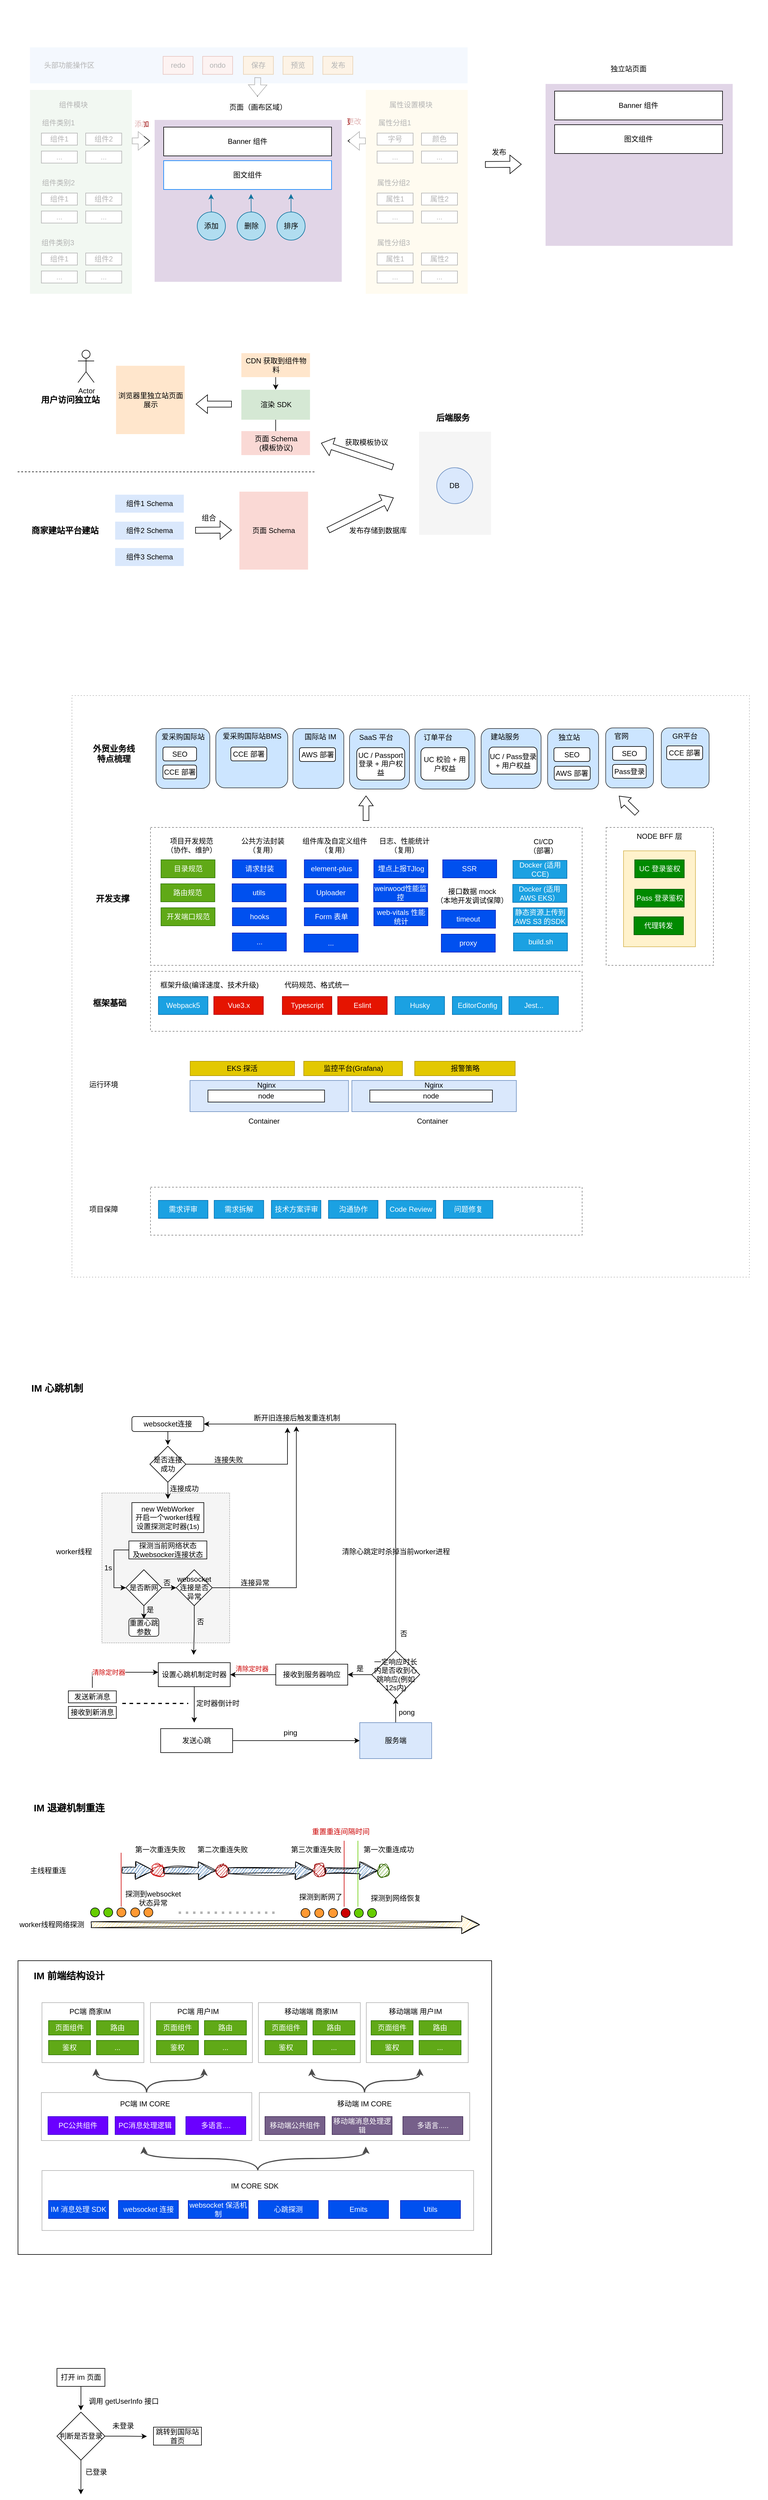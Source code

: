 <mxfile version="21.2.1" type="github">
  <diagram name="第 1 页" id="Ruh7ImkBMBkC0HaApEOw">
    <mxGraphModel dx="1307" dy="3141" grid="1" gridSize="10" guides="1" tooltips="1" connect="1" arrows="1" fold="1" page="1" pageScale="1" pageWidth="827" pageHeight="1169" math="0" shadow="0">
      <root>
        <mxCell id="0" />
        <mxCell id="1" parent="0" />
        <mxCell id="fL-9hyHwcYi3x7qJMCCa-478" value="" style="rounded=0;whiteSpace=wrap;html=1;" vertex="1" parent="1">
          <mxGeometry x="30" y="980" width="790" height="490" as="geometry" />
        </mxCell>
        <mxCell id="fL-9hyHwcYi3x7qJMCCa-430" value="" style="rounded=0;whiteSpace=wrap;html=1;strokeColor=none;" vertex="1" parent="1">
          <mxGeometry y="-2290" width="1280" height="1030" as="geometry" />
        </mxCell>
        <mxCell id="fL-9hyHwcYi3x7qJMCCa-466" value="" style="rounded=0;whiteSpace=wrap;html=1;fillColor=#f5f5f5;fontColor=#333333;strokeColor=none;" vertex="1" parent="1">
          <mxGeometry x="699" y="-1570" width="120" height="172" as="geometry" />
        </mxCell>
        <mxCell id="fL-9hyHwcYi3x7qJMCCa-431" value="" style="rounded=0;whiteSpace=wrap;html=1;strokeColor=none;" vertex="1" parent="1">
          <mxGeometry x="240" y="-2140" width="350" height="340" as="geometry" />
        </mxCell>
        <mxCell id="fL-9hyHwcYi3x7qJMCCa-413" value="" style="rounded=0;whiteSpace=wrap;html=1;shadow=0;glass=0;strokeWidth=1;fontSize=12;align=center;fontStyle=0;fillColor=#e1d5e7;strokeColor=none;" vertex="1" parent="1">
          <mxGeometry x="257.92" y="-2090" width="312.08" height="270" as="geometry" />
        </mxCell>
        <mxCell id="fL-9hyHwcYi3x7qJMCCa-414" style="edgeStyle=orthogonalEdgeStyle;rounded=0;orthogonalLoop=1;jettySize=auto;html=1;exitX=1;exitY=0.25;exitDx=0;exitDy=0;shape=flexArrow;" edge="1" parent="1" source="fL-9hyHwcYi3x7qJMCCa-372">
          <mxGeometry relative="1" as="geometry">
            <mxPoint x="250" y="-2054.778" as="targetPoint" />
          </mxGeometry>
        </mxCell>
        <mxCell id="fL-9hyHwcYi3x7qJMCCa-372" value="" style="rounded=0;whiteSpace=wrap;html=1;fillColor=#d5e8d4;strokeColor=none;" vertex="1" parent="1">
          <mxGeometry x="50" y="-2140" width="170" height="340" as="geometry" />
        </mxCell>
        <mxCell id="fL-9hyHwcYi3x7qJMCCa-328" value="" style="rounded=0;whiteSpace=wrap;html=1;dashed=1;dashPattern=1 4;strokeColor=#808080;" vertex="1" parent="1">
          <mxGeometry x="120" y="-1130" width="1130" height="970" as="geometry" />
        </mxCell>
        <mxCell id="fL-9hyHwcYi3x7qJMCCa-346" value="" style="rounded=0;whiteSpace=wrap;html=1;dashed=1;strokeColor=#808080;" vertex="1" parent="1">
          <mxGeometry x="1011" y="-910" width="179" height="230" as="geometry" />
        </mxCell>
        <mxCell id="fL-9hyHwcYi3x7qJMCCa-331" value="" style="rounded=0;whiteSpace=wrap;html=1;fillColor=#fff2cc;strokeColor=#d6b656;" vertex="1" parent="1">
          <mxGeometry x="1040" y="-871" width="120" height="160" as="geometry" />
        </mxCell>
        <mxCell id="fL-9hyHwcYi3x7qJMCCa-327" value="" style="rounded=0;whiteSpace=wrap;html=1;dashed=1;strokeColor=#808080;" vertex="1" parent="1">
          <mxGeometry x="251" y="-670" width="720" height="100" as="geometry" />
        </mxCell>
        <mxCell id="fL-9hyHwcYi3x7qJMCCa-324" value="" style="rounded=0;whiteSpace=wrap;html=1;dashed=1;strokeColor=#808080;" vertex="1" parent="1">
          <mxGeometry x="251" y="-910" width="720" height="230" as="geometry" />
        </mxCell>
        <mxCell id="fL-9hyHwcYi3x7qJMCCa-202" style="edgeStyle=orthogonalEdgeStyle;rounded=0;orthogonalLoop=1;jettySize=auto;html=1;exitX=0.5;exitY=0;exitDx=0;exitDy=0;curved=1;strokeWidth=2;strokeColor=#4D4D4D;" edge="1" parent="1" source="fL-9hyHwcYi3x7qJMCCa-179">
          <mxGeometry relative="1" as="geometry">
            <mxPoint x="240" y="1290" as="targetPoint" />
          </mxGeometry>
        </mxCell>
        <mxCell id="fL-9hyHwcYi3x7qJMCCa-204" style="edgeStyle=orthogonalEdgeStyle;rounded=0;orthogonalLoop=1;jettySize=auto;html=1;exitX=0.5;exitY=0;exitDx=0;exitDy=0;curved=1;strokeWidth=2;strokeColor=#4D4D4D;" edge="1" parent="1" source="fL-9hyHwcYi3x7qJMCCa-179">
          <mxGeometry relative="1" as="geometry">
            <mxPoint x="610.0" y="1290" as="targetPoint" />
          </mxGeometry>
        </mxCell>
        <mxCell id="fL-9hyHwcYi3x7qJMCCa-179" value="" style="rounded=0;whiteSpace=wrap;html=1;strokeColor=#B3B3B3;" vertex="1" parent="1">
          <mxGeometry x="70" y="1330" width="720" height="100" as="geometry" />
        </mxCell>
        <mxCell id="fL-9hyHwcYi3x7qJMCCa-200" style="edgeStyle=orthogonalEdgeStyle;rounded=0;orthogonalLoop=1;jettySize=auto;html=1;exitX=0.5;exitY=0;exitDx=0;exitDy=0;curved=1;strokeWidth=2;strokeColor=#4D4D4D;" edge="1" parent="1" source="fL-9hyHwcYi3x7qJMCCa-168">
          <mxGeometry relative="1" as="geometry">
            <mxPoint x="520.0" y="1160" as="targetPoint" />
          </mxGeometry>
        </mxCell>
        <mxCell id="fL-9hyHwcYi3x7qJMCCa-201" style="edgeStyle=orthogonalEdgeStyle;rounded=0;orthogonalLoop=1;jettySize=auto;html=1;exitX=0.5;exitY=0;exitDx=0;exitDy=0;curved=1;strokeWidth=2;strokeColor=#4D4D4D;" edge="1" parent="1" source="fL-9hyHwcYi3x7qJMCCa-168">
          <mxGeometry relative="1" as="geometry">
            <mxPoint x="700.0" y="1160" as="targetPoint" />
          </mxGeometry>
        </mxCell>
        <mxCell id="fL-9hyHwcYi3x7qJMCCa-168" value="" style="rounded=0;whiteSpace=wrap;html=1;strokeColor=#B3B3B3;" vertex="1" parent="1">
          <mxGeometry x="432.5" y="1200" width="351" height="80" as="geometry" />
        </mxCell>
        <mxCell id="fL-9hyHwcYi3x7qJMCCa-198" style="edgeStyle=orthogonalEdgeStyle;rounded=0;orthogonalLoop=1;jettySize=auto;html=1;exitX=0.5;exitY=0;exitDx=0;exitDy=0;curved=1;strokeWidth=2;strokeColor=#4D4D4D;" edge="1" parent="1" source="fL-9hyHwcYi3x7qJMCCa-165">
          <mxGeometry relative="1" as="geometry">
            <mxPoint x="160" y="1160" as="targetPoint" />
          </mxGeometry>
        </mxCell>
        <mxCell id="fL-9hyHwcYi3x7qJMCCa-199" style="edgeStyle=orthogonalEdgeStyle;rounded=0;orthogonalLoop=1;jettySize=auto;html=1;exitX=0.5;exitY=0;exitDx=0;exitDy=0;curved=1;strokeWidth=2;strokeColor=#4D4D4D;" edge="1" parent="1" source="fL-9hyHwcYi3x7qJMCCa-165">
          <mxGeometry relative="1" as="geometry">
            <mxPoint x="340.0" y="1160" as="targetPoint" />
          </mxGeometry>
        </mxCell>
        <mxCell id="fL-9hyHwcYi3x7qJMCCa-165" value="" style="rounded=0;whiteSpace=wrap;html=1;strokeColor=#B3B3B3;" vertex="1" parent="1">
          <mxGeometry x="69" y="1200" width="351" height="80" as="geometry" />
        </mxCell>
        <mxCell id="fL-9hyHwcYi3x7qJMCCa-162" value="" style="rounded=0;whiteSpace=wrap;html=1;strokeColor=#B3B3B3;" vertex="1" parent="1">
          <mxGeometry x="251" y="1050" width="170" height="100" as="geometry" />
        </mxCell>
        <mxCell id="fL-9hyHwcYi3x7qJMCCa-163" value="" style="rounded=0;whiteSpace=wrap;html=1;strokeColor=#B3B3B3;" vertex="1" parent="1">
          <mxGeometry x="431" y="1050" width="170" height="100" as="geometry" />
        </mxCell>
        <mxCell id="fL-9hyHwcYi3x7qJMCCa-164" value="" style="rounded=0;whiteSpace=wrap;html=1;strokeColor=#B3B3B3;" vertex="1" parent="1">
          <mxGeometry x="611" y="1050" width="170" height="100" as="geometry" />
        </mxCell>
        <mxCell id="fL-9hyHwcYi3x7qJMCCa-148" value="" style="rounded=0;whiteSpace=wrap;html=1;strokeColor=#B3B3B3;" vertex="1" parent="1">
          <mxGeometry x="70" y="1050" width="170" height="100" as="geometry" />
        </mxCell>
        <mxCell id="fL-9hyHwcYi3x7qJMCCa-1" value="" style="whiteSpace=wrap;html=1;dashed=1;fillColor=#f5f5f5;fontColor=#333333;strokeColor=#666666;dashPattern=1 2;" vertex="1" parent="1">
          <mxGeometry x="170" y="200" width="213" height="250" as="geometry" />
        </mxCell>
        <mxCell id="fL-9hyHwcYi3x7qJMCCa-58" style="edgeStyle=orthogonalEdgeStyle;rounded=0;orthogonalLoop=1;jettySize=auto;html=1;exitX=0.5;exitY=1;exitDx=0;exitDy=0;" edge="1" parent="1">
          <mxGeometry relative="1" as="geometry">
            <mxPoint x="280" y="120" as="targetPoint" />
            <mxPoint x="282" y="97.5" as="sourcePoint" />
          </mxGeometry>
        </mxCell>
        <mxCell id="fL-9hyHwcYi3x7qJMCCa-3" value="websocket连接" style="rounded=1;whiteSpace=wrap;html=1;fontSize=12;glass=0;strokeWidth=1;shadow=0;" vertex="1" parent="1">
          <mxGeometry x="220" y="72.5" width="120" height="25" as="geometry" />
        </mxCell>
        <mxCell id="fL-9hyHwcYi3x7qJMCCa-5" value="new WebWorker&lt;br&gt;开启一个worker线程&lt;br&gt;设置探测定时器(1s)" style="rounded=0;whiteSpace=wrap;html=1;" vertex="1" parent="1">
          <mxGeometry x="220" y="216" width="120" height="50" as="geometry" />
        </mxCell>
        <mxCell id="fL-9hyHwcYi3x7qJMCCa-6" value="" style="edgeStyle=orthogonalEdgeStyle;rounded=0;orthogonalLoop=1;jettySize=auto;html=1;exitX=0.5;exitY=1;exitDx=0;exitDy=0;" edge="1" parent="1" source="fL-9hyHwcYi3x7qJMCCa-12">
          <mxGeometry relative="1" as="geometry">
            <mxPoint x="324" y="533" as="sourcePoint" />
            <mxPoint x="324" y="583" as="targetPoint" />
          </mxGeometry>
        </mxCell>
        <mxCell id="fL-9hyHwcYi3x7qJMCCa-7" value="" style="edgeStyle=orthogonalEdgeStyle;rounded=0;orthogonalLoop=1;jettySize=auto;html=1;" edge="1" parent="1" source="fL-9hyHwcYi3x7qJMCCa-8" target="fL-9hyHwcYi3x7qJMCCa-10">
          <mxGeometry relative="1" as="geometry" />
        </mxCell>
        <mxCell id="fL-9hyHwcYi3x7qJMCCa-8" value="发送心跳" style="rounded=0;whiteSpace=wrap;html=1;" vertex="1" parent="1">
          <mxGeometry x="268" y="593" width="120" height="40" as="geometry" />
        </mxCell>
        <mxCell id="fL-9hyHwcYi3x7qJMCCa-9" value="" style="edgeStyle=orthogonalEdgeStyle;rounded=0;orthogonalLoop=1;jettySize=auto;html=1;" edge="1" parent="1" source="fL-9hyHwcYi3x7qJMCCa-10" target="fL-9hyHwcYi3x7qJMCCa-24">
          <mxGeometry relative="1" as="geometry" />
        </mxCell>
        <mxCell id="fL-9hyHwcYi3x7qJMCCa-10" value="服务端" style="whiteSpace=wrap;html=1;rounded=0;fillColor=#dae8fc;strokeColor=#6c8ebf;" vertex="1" parent="1">
          <mxGeometry x="600" y="583" width="120" height="60" as="geometry" />
        </mxCell>
        <mxCell id="fL-9hyHwcYi3x7qJMCCa-11" value="定时器倒计时" style="text;html=1;align=center;verticalAlign=middle;resizable=0;points=[];autosize=1;strokeColor=none;fillColor=none;" vertex="1" parent="1">
          <mxGeometry x="313" y="536" width="100" height="30" as="geometry" />
        </mxCell>
        <mxCell id="fL-9hyHwcYi3x7qJMCCa-12" value="设置心跳机制定时器" style="rounded=0;whiteSpace=wrap;html=1;" vertex="1" parent="1">
          <mxGeometry x="264" y="483" width="120" height="40" as="geometry" />
        </mxCell>
        <mxCell id="fL-9hyHwcYi3x7qJMCCa-16" value="" style="line;strokeWidth=2;html=1;perimeter=backbonePerimeter;points=[];outlineConnect=0;dashed=1;" vertex="1" parent="1">
          <mxGeometry x="204" y="546" width="110" height="10" as="geometry" />
        </mxCell>
        <mxCell id="fL-9hyHwcYi3x7qJMCCa-17" value="" style="edgeStyle=orthogonalEdgeStyle;rounded=0;orthogonalLoop=1;jettySize=auto;html=1;entryX=0;entryY=0.5;entryDx=0;entryDy=0;" edge="1" parent="1">
          <mxGeometry relative="1" as="geometry">
            <mxPoint x="154" y="525" as="sourcePoint" />
            <mxPoint x="264.0" y="499" as="targetPoint" />
            <Array as="points">
              <mxPoint x="154" y="525" />
              <mxPoint x="154" y="499" />
            </Array>
          </mxGeometry>
        </mxCell>
        <mxCell id="fL-9hyHwcYi3x7qJMCCa-18" value="清除定时器" style="edgeLabel;html=1;align=center;verticalAlign=middle;resizable=0;points=[];fontColor=#CC0000;" vertex="1" connectable="0" parent="fL-9hyHwcYi3x7qJMCCa-17">
          <mxGeometry x="-0.281" y="-1" relative="1" as="geometry">
            <mxPoint x="4" y="-1" as="offset" />
          </mxGeometry>
        </mxCell>
        <mxCell id="fL-9hyHwcYi3x7qJMCCa-19" value="" style="edgeStyle=orthogonalEdgeStyle;rounded=0;orthogonalLoop=1;jettySize=auto;html=1;" edge="1" parent="1" source="fL-9hyHwcYi3x7qJMCCa-20" target="fL-9hyHwcYi3x7qJMCCa-12">
          <mxGeometry relative="1" as="geometry" />
        </mxCell>
        <mxCell id="fL-9hyHwcYi3x7qJMCCa-20" value="接收到服务器响应" style="whiteSpace=wrap;html=1;rounded=0;" vertex="1" parent="1">
          <mxGeometry x="460" y="485.5" width="120" height="35" as="geometry" />
        </mxCell>
        <mxCell id="fL-9hyHwcYi3x7qJMCCa-21" value="清除定时器" style="edgeLabel;html=1;align=center;verticalAlign=middle;resizable=0;points=[];fontColor=#CC0000;" vertex="1" connectable="0" parent="1">
          <mxGeometry x="420" y="493.004" as="geometry" />
        </mxCell>
        <mxCell id="fL-9hyHwcYi3x7qJMCCa-22" value="" style="edgeStyle=orthogonalEdgeStyle;rounded=0;orthogonalLoop=1;jettySize=auto;html=1;" edge="1" parent="1" source="fL-9hyHwcYi3x7qJMCCa-24" target="fL-9hyHwcYi3x7qJMCCa-20">
          <mxGeometry relative="1" as="geometry" />
        </mxCell>
        <mxCell id="fL-9hyHwcYi3x7qJMCCa-23" style="edgeStyle=orthogonalEdgeStyle;rounded=0;orthogonalLoop=1;jettySize=auto;html=1;entryX=1;entryY=0.5;entryDx=0;entryDy=0;" edge="1" parent="1" source="fL-9hyHwcYi3x7qJMCCa-24" target="fL-9hyHwcYi3x7qJMCCa-3">
          <mxGeometry relative="1" as="geometry">
            <Array as="points">
              <mxPoint x="660" y="85" />
            </Array>
          </mxGeometry>
        </mxCell>
        <mxCell id="fL-9hyHwcYi3x7qJMCCa-24" value="一定响应时长内是否收到心跳响应(例如12s内)" style="rhombus;whiteSpace=wrap;html=1;rounded=0;" vertex="1" parent="1">
          <mxGeometry x="620" y="463" width="80" height="80" as="geometry" />
        </mxCell>
        <mxCell id="fL-9hyHwcYi3x7qJMCCa-25" value="是" style="text;html=1;align=center;verticalAlign=middle;resizable=0;points=[];autosize=1;strokeColor=none;fillColor=none;" vertex="1" parent="1">
          <mxGeometry x="580" y="478" width="40" height="30" as="geometry" />
        </mxCell>
        <mxCell id="fL-9hyHwcYi3x7qJMCCa-26" value="断开旧连接后触发重连机制" style="text;html=1;align=center;verticalAlign=middle;resizable=0;points=[];autosize=1;strokeColor=none;fillColor=none;" vertex="1" parent="1">
          <mxGeometry x="410" y="60" width="170" height="30" as="geometry" />
        </mxCell>
        <mxCell id="fL-9hyHwcYi3x7qJMCCa-27" value="否" style="text;html=1;align=center;verticalAlign=middle;resizable=0;points=[];autosize=1;strokeColor=none;fillColor=none;" vertex="1" parent="1">
          <mxGeometry x="653" y="420" width="40" height="30" as="geometry" />
        </mxCell>
        <mxCell id="fL-9hyHwcYi3x7qJMCCa-28" value="ping" style="text;html=1;align=center;verticalAlign=middle;resizable=0;points=[];autosize=1;strokeColor=none;fillColor=none;" vertex="1" parent="1">
          <mxGeometry x="459" y="585" width="50" height="30" as="geometry" />
        </mxCell>
        <mxCell id="fL-9hyHwcYi3x7qJMCCa-29" value="pong" style="text;html=1;align=center;verticalAlign=middle;resizable=0;points=[];autosize=1;strokeColor=none;fillColor=none;" vertex="1" parent="1">
          <mxGeometry x="653" y="551" width="50" height="30" as="geometry" />
        </mxCell>
        <mxCell id="fL-9hyHwcYi3x7qJMCCa-30" value="IM 心跳机制" style="text;html=1;align=center;verticalAlign=middle;resizable=0;points=[];autosize=1;strokeColor=none;fillColor=none;fontSize=16;fontStyle=1" vertex="1" parent="1">
          <mxGeometry x="40" y="10" width="110" height="30" as="geometry" />
        </mxCell>
        <mxCell id="fL-9hyHwcYi3x7qJMCCa-39" value="" style="group" vertex="1" connectable="0" parent="1">
          <mxGeometry x="114" y="530" width="80" height="46" as="geometry" />
        </mxCell>
        <mxCell id="fL-9hyHwcYi3x7qJMCCa-37" value="发送新消息" style="rounded=0;whiteSpace=wrap;html=1;movable=1;resizable=1;rotatable=1;deletable=1;editable=1;locked=0;connectable=1;" vertex="1" parent="fL-9hyHwcYi3x7qJMCCa-39">
          <mxGeometry width="80" height="20" as="geometry" />
        </mxCell>
        <mxCell id="fL-9hyHwcYi3x7qJMCCa-38" value="接收到新消息" style="rounded=0;whiteSpace=wrap;html=1;movable=1;resizable=1;rotatable=1;deletable=1;editable=1;locked=0;connectable=1;" vertex="1" parent="fL-9hyHwcYi3x7qJMCCa-39">
          <mxGeometry y="26" width="80" height="20" as="geometry" />
        </mxCell>
        <mxCell id="fL-9hyHwcYi3x7qJMCCa-44" style="edgeStyle=orthogonalEdgeStyle;rounded=0;orthogonalLoop=1;jettySize=auto;html=1;exitX=0;exitY=0.5;exitDx=0;exitDy=0;entryX=0;entryY=0.5;entryDx=0;entryDy=0;" edge="1" parent="1" source="fL-9hyHwcYi3x7qJMCCa-40" target="fL-9hyHwcYi3x7qJMCCa-43">
          <mxGeometry relative="1" as="geometry" />
        </mxCell>
        <mxCell id="fL-9hyHwcYi3x7qJMCCa-40" value="探测当前网络状态&lt;br&gt;及websocker连接状态" style="rounded=0;whiteSpace=wrap;html=1;" vertex="1" parent="1">
          <mxGeometry x="215" y="280" width="130" height="30" as="geometry" />
        </mxCell>
        <mxCell id="fL-9hyHwcYi3x7qJMCCa-51" style="edgeStyle=orthogonalEdgeStyle;rounded=0;orthogonalLoop=1;jettySize=auto;html=1;exitX=1;exitY=0.5;exitDx=0;exitDy=0;entryX=0;entryY=0.5;entryDx=0;entryDy=0;" edge="1" parent="1" source="fL-9hyHwcYi3x7qJMCCa-43" target="fL-9hyHwcYi3x7qJMCCa-50">
          <mxGeometry relative="1" as="geometry" />
        </mxCell>
        <mxCell id="fL-9hyHwcYi3x7qJMCCa-53" style="edgeStyle=orthogonalEdgeStyle;rounded=0;orthogonalLoop=1;jettySize=auto;html=1;exitX=0.5;exitY=1;exitDx=0;exitDy=0;" edge="1" parent="1" source="fL-9hyHwcYi3x7qJMCCa-43">
          <mxGeometry relative="1" as="geometry">
            <mxPoint x="240" y="410" as="targetPoint" />
            <Array as="points">
              <mxPoint x="240" y="400" />
              <mxPoint x="240" y="400" />
            </Array>
          </mxGeometry>
        </mxCell>
        <mxCell id="fL-9hyHwcYi3x7qJMCCa-43" value="是否断网" style="rhombus;whiteSpace=wrap;html=1;" vertex="1" parent="1">
          <mxGeometry x="210" y="328" width="60" height="60" as="geometry" />
        </mxCell>
        <mxCell id="fL-9hyHwcYi3x7qJMCCa-45" value="1s" style="text;html=1;align=center;verticalAlign=middle;resizable=0;points=[];autosize=1;strokeColor=none;fillColor=none;" vertex="1" parent="1">
          <mxGeometry x="160" y="310" width="40" height="30" as="geometry" />
        </mxCell>
        <mxCell id="fL-9hyHwcYi3x7qJMCCa-46" value="worker线程" style="text;html=1;align=center;verticalAlign=middle;resizable=0;points=[];autosize=1;strokeColor=none;fillColor=none;" vertex="1" parent="1">
          <mxGeometry x="83" y="283" width="80" height="30" as="geometry" />
        </mxCell>
        <mxCell id="fL-9hyHwcYi3x7qJMCCa-48" value="否" style="text;html=1;align=center;verticalAlign=middle;resizable=0;points=[];autosize=1;strokeColor=none;fillColor=none;" vertex="1" parent="1">
          <mxGeometry x="258" y="335" width="40" height="30" as="geometry" />
        </mxCell>
        <mxCell id="fL-9hyHwcYi3x7qJMCCa-52" style="edgeStyle=orthogonalEdgeStyle;rounded=0;orthogonalLoop=1;jettySize=auto;html=1;exitX=0.5;exitY=1;exitDx=0;exitDy=0;" edge="1" parent="1" source="fL-9hyHwcYi3x7qJMCCa-50">
          <mxGeometry relative="1" as="geometry">
            <mxPoint x="323" y="470" as="targetPoint" />
          </mxGeometry>
        </mxCell>
        <mxCell id="fL-9hyHwcYi3x7qJMCCa-65" style="edgeStyle=orthogonalEdgeStyle;rounded=0;orthogonalLoop=1;jettySize=auto;html=1;exitX=1;exitY=0.5;exitDx=0;exitDy=0;entryX=0.496;entryY=0.962;entryDx=0;entryDy=0;entryPerimeter=0;" edge="1" parent="1" source="fL-9hyHwcYi3x7qJMCCa-50" target="fL-9hyHwcYi3x7qJMCCa-26">
          <mxGeometry relative="1" as="geometry" />
        </mxCell>
        <mxCell id="fL-9hyHwcYi3x7qJMCCa-50" value="websocket连接是否异常" style="rhombus;whiteSpace=wrap;html=1;" vertex="1" parent="1">
          <mxGeometry x="294" y="328" width="60" height="60" as="geometry" />
        </mxCell>
        <mxCell id="fL-9hyHwcYi3x7qJMCCa-54" value="重置心跳参数" style="rounded=1;whiteSpace=wrap;html=1;" vertex="1" parent="1">
          <mxGeometry x="215" y="409" width="49.84" height="30" as="geometry" />
        </mxCell>
        <mxCell id="fL-9hyHwcYi3x7qJMCCa-55" value="是" style="text;html=1;align=center;verticalAlign=middle;resizable=0;points=[];autosize=1;strokeColor=none;fillColor=none;" vertex="1" parent="1">
          <mxGeometry x="230" y="380" width="40" height="30" as="geometry" />
        </mxCell>
        <mxCell id="fL-9hyHwcYi3x7qJMCCa-59" style="edgeStyle=orthogonalEdgeStyle;rounded=0;orthogonalLoop=1;jettySize=auto;html=1;exitX=0.5;exitY=1;exitDx=0;exitDy=0;entryX=0.517;entryY=0.04;entryDx=0;entryDy=0;entryPerimeter=0;" edge="1" parent="1" source="fL-9hyHwcYi3x7qJMCCa-56" target="fL-9hyHwcYi3x7qJMCCa-1">
          <mxGeometry relative="1" as="geometry" />
        </mxCell>
        <mxCell id="fL-9hyHwcYi3x7qJMCCa-64" style="edgeStyle=orthogonalEdgeStyle;rounded=0;orthogonalLoop=1;jettySize=auto;html=1;exitX=1;exitY=0.5;exitDx=0;exitDy=0;entryX=0.409;entryY=1.034;entryDx=0;entryDy=0;entryPerimeter=0;" edge="1" parent="1" source="fL-9hyHwcYi3x7qJMCCa-56" target="fL-9hyHwcYi3x7qJMCCa-26">
          <mxGeometry relative="1" as="geometry" />
        </mxCell>
        <mxCell id="fL-9hyHwcYi3x7qJMCCa-56" value="是否连接成功" style="rhombus;whiteSpace=wrap;html=1;" vertex="1" parent="1">
          <mxGeometry x="250" y="122" width="60" height="60" as="geometry" />
        </mxCell>
        <mxCell id="fL-9hyHwcYi3x7qJMCCa-60" value="连接成功" style="text;html=1;align=center;verticalAlign=middle;resizable=0;points=[];autosize=1;strokeColor=none;fillColor=none;" vertex="1" parent="1">
          <mxGeometry x="272" y="178" width="70" height="30" as="geometry" />
        </mxCell>
        <mxCell id="fL-9hyHwcYi3x7qJMCCa-62" value="连接失败" style="text;html=1;align=center;verticalAlign=middle;resizable=0;points=[];autosize=1;strokeColor=none;fillColor=none;" vertex="1" parent="1">
          <mxGeometry x="346" y="130" width="70" height="30" as="geometry" />
        </mxCell>
        <mxCell id="fL-9hyHwcYi3x7qJMCCa-66" value="连接异常" style="text;html=1;align=center;verticalAlign=middle;resizable=0;points=[];autosize=1;strokeColor=none;fillColor=none;" vertex="1" parent="1">
          <mxGeometry x="390" y="335" width="70" height="30" as="geometry" />
        </mxCell>
        <mxCell id="fL-9hyHwcYi3x7qJMCCa-67" value="否" style="text;html=1;align=center;verticalAlign=middle;resizable=0;points=[];autosize=1;strokeColor=none;fillColor=none;" vertex="1" parent="1">
          <mxGeometry x="314" y="400" width="40" height="30" as="geometry" />
        </mxCell>
        <mxCell id="fL-9hyHwcYi3x7qJMCCa-68" value="清除心跳定时杀掉当前worker进程" style="text;html=1;align=center;verticalAlign=middle;resizable=0;points=[];autosize=1;strokeColor=none;fillColor=none;" vertex="1" parent="1">
          <mxGeometry x="560" y="283" width="200" height="30" as="geometry" />
        </mxCell>
        <mxCell id="fL-9hyHwcYi3x7qJMCCa-79" value="第二次重连失败" style="text;html=1;align=center;verticalAlign=middle;resizable=0;points=[];autosize=1;strokeColor=none;fillColor=none;" vertex="1" parent="1">
          <mxGeometry x="316" y="780" width="110" height="30" as="geometry" />
        </mxCell>
        <mxCell id="fL-9hyHwcYi3x7qJMCCa-84" value="第一次重连失败" style="text;html=1;align=center;verticalAlign=middle;resizable=0;points=[];autosize=1;strokeColor=none;fillColor=none;" vertex="1" parent="1">
          <mxGeometry x="212" y="780" width="110" height="30" as="geometry" />
        </mxCell>
        <mxCell id="fL-9hyHwcYi3x7qJMCCa-85" value="第三次重连失败" style="text;html=1;align=center;verticalAlign=middle;resizable=0;points=[];autosize=1;strokeColor=none;fillColor=none;" vertex="1" parent="1">
          <mxGeometry x="472" y="780" width="110" height="30" as="geometry" />
        </mxCell>
        <mxCell id="fL-9hyHwcYi3x7qJMCCa-89" value="" style="shape=arrow;html=1;rounded=0;fillColor=#004C99;sketch=1;curveFitting=1;jiggle=2;arcSize=12;exitX=1;exitY=0.5;exitDx=0;exitDy=0;" edge="1" parent="1">
          <mxGeometry width="100" relative="1" as="geometry">
            <mxPoint x="204.0" y="829" as="sourcePoint" />
            <mxPoint x="256" y="830" as="targetPoint" />
          </mxGeometry>
        </mxCell>
        <mxCell id="fL-9hyHwcYi3x7qJMCCa-88" value="" style="ellipse;whiteSpace=wrap;html=1;aspect=fixed;fillColor=#CC0000;container=0;shadow=0;sketch=1;curveFitting=1;jiggle=2;strokeColor=#CC0000;" vertex="1" parent="1">
          <mxGeometry x="253" y="820" width="20" height="20" as="geometry" />
        </mxCell>
        <mxCell id="fL-9hyHwcYi3x7qJMCCa-91" value="" style="shape=arrow;html=1;rounded=0;fillColor=#004C99;arcSize=20;fillOpacity=100;sketch=1;curveFitting=1;jiggle=2;" edge="1" parent="1">
          <mxGeometry width="100" relative="1" as="geometry">
            <mxPoint x="273" y="830" as="sourcePoint" />
            <mxPoint x="361.0" y="830" as="targetPoint" />
          </mxGeometry>
        </mxCell>
        <mxCell id="fL-9hyHwcYi3x7qJMCCa-90" value="" style="ellipse;whiteSpace=wrap;html=1;aspect=fixed;fillColor=#CC0000;container=0;shadow=0;sketch=1;curveFitting=1;jiggle=2;strokeColor=#990000;" vertex="1" parent="1">
          <mxGeometry x="361" y="820" width="20" height="20" as="geometry" />
        </mxCell>
        <mxCell id="fL-9hyHwcYi3x7qJMCCa-93" value="" style="shape=arrow;html=1;rounded=0;fillColor=#004C99;arcSize=20;fillOpacity=100;sketch=1;curveFitting=1;jiggle=2;" edge="1" parent="1">
          <mxGeometry width="100" relative="1" as="geometry">
            <mxPoint x="381.0" y="830" as="sourcePoint" />
            <mxPoint x="523" y="830" as="targetPoint" />
          </mxGeometry>
        </mxCell>
        <mxCell id="fL-9hyHwcYi3x7qJMCCa-92" value="" style="ellipse;whiteSpace=wrap;html=1;aspect=fixed;fillColor=#CC0000;container=0;shadow=0;sketch=1;curveFitting=1;jiggle=2;strokeColor=#990000;" vertex="1" parent="1">
          <mxGeometry x="523" y="820" width="20" height="20" as="geometry" />
        </mxCell>
        <mxCell id="fL-9hyHwcYi3x7qJMCCa-94" value="" style="endArrow=classic;html=1;rounded=1;shape=arrow;sketch=1;curveFitting=1;jiggle=2;fillColor=#FFD966;" edge="1" parent="1">
          <mxGeometry width="50" height="50" relative="1" as="geometry">
            <mxPoint x="152" y="920" as="sourcePoint" />
            <mxPoint x="800" y="920" as="targetPoint" />
          </mxGeometry>
        </mxCell>
        <mxCell id="fL-9hyHwcYi3x7qJMCCa-98" value="主线程重连" style="text;html=1;align=center;verticalAlign=middle;resizable=0;points=[];autosize=1;strokeColor=none;fillColor=none;" vertex="1" parent="1">
          <mxGeometry x="40" y="815" width="80" height="30" as="geometry" />
        </mxCell>
        <mxCell id="fL-9hyHwcYi3x7qJMCCa-99" value="" style="ellipse;whiteSpace=wrap;html=1;aspect=fixed;fillColor=#CC0000;" vertex="1" parent="1">
          <mxGeometry x="569" y="893" width="15" height="15" as="geometry" />
        </mxCell>
        <mxCell id="fL-9hyHwcYi3x7qJMCCa-101" value="探测到断网了" style="text;html=1;strokeColor=none;fillColor=none;align=center;verticalAlign=middle;whiteSpace=wrap;rounded=0;" vertex="1" parent="1">
          <mxGeometry x="495" y="859" width="80" height="30" as="geometry" />
        </mxCell>
        <mxCell id="fL-9hyHwcYi3x7qJMCCa-102" value="" style="endArrow=none;html=1;rounded=0;strokeColor=#CC0000;" edge="1" parent="1">
          <mxGeometry width="50" height="50" relative="1" as="geometry">
            <mxPoint x="574" y="780" as="sourcePoint" />
            <mxPoint x="574" y="890" as="targetPoint" />
          </mxGeometry>
        </mxCell>
        <mxCell id="fL-9hyHwcYi3x7qJMCCa-103" value="重置重连间隔时间" style="text;html=1;align=center;verticalAlign=middle;resizable=0;points=[];autosize=1;strokeColor=none;fillColor=none;fontColor=#CC0000;" vertex="1" parent="1">
          <mxGeometry x="508" y="750" width="120" height="30" as="geometry" />
        </mxCell>
        <mxCell id="fL-9hyHwcYi3x7qJMCCa-104" value="" style="ellipse;whiteSpace=wrap;html=1;aspect=fixed;fillColor=#66CC00;" vertex="1" parent="1">
          <mxGeometry x="591" y="893" width="15" height="15" as="geometry" />
        </mxCell>
        <mxCell id="fL-9hyHwcYi3x7qJMCCa-105" value="探测到网络恢复" style="text;html=1;strokeColor=none;fillColor=none;align=center;verticalAlign=middle;whiteSpace=wrap;rounded=0;" vertex="1" parent="1">
          <mxGeometry x="617" y="861" width="87" height="30" as="geometry" />
        </mxCell>
        <mxCell id="fL-9hyHwcYi3x7qJMCCa-106" value="" style="endArrow=none;html=1;rounded=0;strokeColor=#66CC00;" edge="1" parent="1">
          <mxGeometry width="50" height="50" relative="1" as="geometry">
            <mxPoint x="597" y="780" as="sourcePoint" />
            <mxPoint x="597" y="890" as="targetPoint" />
          </mxGeometry>
        </mxCell>
        <mxCell id="fL-9hyHwcYi3x7qJMCCa-107" value="第一次重连成功" style="text;html=1;align=center;verticalAlign=middle;resizable=0;points=[];autosize=1;strokeColor=none;fillColor=none;" vertex="1" parent="1">
          <mxGeometry x="593" y="780" width="110" height="30" as="geometry" />
        </mxCell>
        <mxCell id="fL-9hyHwcYi3x7qJMCCa-109" value="" style="shape=arrow;html=1;rounded=0;fillColor=#004C99;arcSize=20;fillOpacity=100;sketch=1;curveFitting=1;jiggle=2;entryX=0;entryY=0.5;entryDx=0;entryDy=0;" edge="1" parent="1" target="fL-9hyHwcYi3x7qJMCCa-108">
          <mxGeometry width="100" relative="1" as="geometry">
            <mxPoint x="543" y="830" as="sourcePoint" />
            <mxPoint x="630" y="830" as="targetPoint" />
          </mxGeometry>
        </mxCell>
        <mxCell id="fL-9hyHwcYi3x7qJMCCa-108" value="" style="ellipse;whiteSpace=wrap;html=1;aspect=fixed;fillColor=#4D9900;container=0;sketch=1;curveFitting=1;jiggle=2;strokeColor=#336600;" vertex="1" parent="1">
          <mxGeometry x="630" y="820" width="20" height="20" as="geometry" />
        </mxCell>
        <mxCell id="fL-9hyHwcYi3x7qJMCCa-111" value="worker线程网络探测" style="text;html=1;align=center;verticalAlign=middle;resizable=0;points=[];autosize=1;strokeColor=none;fillColor=none;" vertex="1" parent="1">
          <mxGeometry x="21" y="905" width="130" height="30" as="geometry" />
        </mxCell>
        <mxCell id="fL-9hyHwcYi3x7qJMCCa-112" value="IM 退避机制重连" style="text;html=1;align=center;verticalAlign=middle;resizable=0;points=[];autosize=1;strokeColor=none;fillColor=none;fontSize=16;fontStyle=1" vertex="1" parent="1">
          <mxGeometry x="45" y="710" width="140" height="30" as="geometry" />
        </mxCell>
        <mxCell id="fL-9hyHwcYi3x7qJMCCa-113" value="" style="ellipse;whiteSpace=wrap;html=1;aspect=fixed;fillColor=#FF9933;" vertex="1" parent="1">
          <mxGeometry x="548" y="893" width="15" height="15" as="geometry" />
        </mxCell>
        <mxCell id="fL-9hyHwcYi3x7qJMCCa-114" value="" style="ellipse;whiteSpace=wrap;html=1;aspect=fixed;fillColor=#FF9933;" vertex="1" parent="1">
          <mxGeometry x="525" y="893" width="15" height="15" as="geometry" />
        </mxCell>
        <mxCell id="fL-9hyHwcYi3x7qJMCCa-115" value="" style="ellipse;whiteSpace=wrap;html=1;aspect=fixed;fillColor=#66CC00;" vertex="1" parent="1">
          <mxGeometry x="613" y="893" width="15" height="15" as="geometry" />
        </mxCell>
        <mxCell id="fL-9hyHwcYi3x7qJMCCa-116" value="" style="ellipse;whiteSpace=wrap;html=1;aspect=fixed;fillColor=#FF9933;" vertex="1" parent="1">
          <mxGeometry x="502" y="893" width="15" height="15" as="geometry" />
        </mxCell>
        <mxCell id="fL-9hyHwcYi3x7qJMCCa-117" value="" style="ellipse;whiteSpace=wrap;html=1;aspect=fixed;fillColor=#FF9933;" vertex="1" parent="1">
          <mxGeometry x="218" y="892" width="15" height="15" as="geometry" />
        </mxCell>
        <mxCell id="fL-9hyHwcYi3x7qJMCCa-118" value="" style="ellipse;whiteSpace=wrap;html=1;aspect=fixed;fillColor=#FF9933;" vertex="1" parent="1">
          <mxGeometry x="240" y="892" width="15" height="15" as="geometry" />
        </mxCell>
        <mxCell id="fL-9hyHwcYi3x7qJMCCa-119" value="" style="line;strokeWidth=4;html=1;perimeter=backbonePerimeter;points=[];outlineConnect=0;strokeColor=#B3B3B3;dashed=1;dashPattern=1 2;" vertex="1" parent="1">
          <mxGeometry x="298" y="895" width="160" height="10" as="geometry" />
        </mxCell>
        <mxCell id="fL-9hyHwcYi3x7qJMCCa-121" value="" style="endArrow=none;html=1;rounded=0;strokeColor=#CC0000;" edge="1" parent="1">
          <mxGeometry width="50" height="50" relative="1" as="geometry">
            <mxPoint x="202" y="800" as="sourcePoint" />
            <mxPoint x="202.17" y="890" as="targetPoint" />
          </mxGeometry>
        </mxCell>
        <mxCell id="fL-9hyHwcYi3x7qJMCCa-122" value="" style="ellipse;whiteSpace=wrap;html=1;aspect=fixed;fillColor=#66CC00;" vertex="1" parent="1">
          <mxGeometry x="173" y="892" width="15" height="15" as="geometry" />
        </mxCell>
        <mxCell id="fL-9hyHwcYi3x7qJMCCa-123" value="" style="ellipse;whiteSpace=wrap;html=1;aspect=fixed;fillColor=#FF9933;" vertex="1" parent="1">
          <mxGeometry x="195" y="892" width="15" height="15" as="geometry" />
        </mxCell>
        <mxCell id="fL-9hyHwcYi3x7qJMCCa-124" value="" style="ellipse;whiteSpace=wrap;html=1;aspect=fixed;fillColor=#66CC00;" vertex="1" parent="1">
          <mxGeometry x="151" y="892" width="15" height="15" as="geometry" />
        </mxCell>
        <mxCell id="fL-9hyHwcYi3x7qJMCCa-125" value="探测到websocket状态异常" style="text;html=1;strokeColor=none;fillColor=none;align=center;verticalAlign=middle;whiteSpace=wrap;rounded=0;" vertex="1" parent="1">
          <mxGeometry x="203.5" y="861" width="102.5" height="30" as="geometry" />
        </mxCell>
        <mxCell id="fL-9hyHwcYi3x7qJMCCa-128" value="路由" style="rounded=0;whiteSpace=wrap;html=1;fillColor=#60a917;fontColor=#ffffff;strokeColor=#2D7600;" vertex="1" parent="1">
          <mxGeometry x="161" y="1080" width="70" height="24" as="geometry" />
        </mxCell>
        <mxCell id="fL-9hyHwcYi3x7qJMCCa-129" value="页面组件" style="rounded=0;whiteSpace=wrap;html=1;fillColor=#60a917;fontColor=#ffffff;strokeColor=#2D7600;" vertex="1" parent="1">
          <mxGeometry x="81" y="1080" width="70" height="24" as="geometry" />
        </mxCell>
        <mxCell id="fL-9hyHwcYi3x7qJMCCa-130" value="鉴权" style="rounded=0;whiteSpace=wrap;html=1;fillColor=#60a917;fontColor=#ffffff;strokeColor=#2D7600;" vertex="1" parent="1">
          <mxGeometry x="81" y="1113" width="70" height="24" as="geometry" />
        </mxCell>
        <mxCell id="fL-9hyHwcYi3x7qJMCCa-131" value="..." style="rounded=0;whiteSpace=wrap;html=1;fillColor=#60a917;fontColor=#ffffff;strokeColor=#2D7600;" vertex="1" parent="1">
          <mxGeometry x="161" y="1113" width="70" height="24" as="geometry" />
        </mxCell>
        <mxCell id="fL-9hyHwcYi3x7qJMCCa-132" value="路由" style="rounded=0;whiteSpace=wrap;html=1;fillColor=#60a917;fontColor=#ffffff;strokeColor=#2D7600;" vertex="1" parent="1">
          <mxGeometry x="341" y="1080" width="70" height="24" as="geometry" />
        </mxCell>
        <mxCell id="fL-9hyHwcYi3x7qJMCCa-133" value="页面组件" style="rounded=0;whiteSpace=wrap;html=1;fillColor=#60a917;fontColor=#ffffff;strokeColor=#2D7600;" vertex="1" parent="1">
          <mxGeometry x="261" y="1080" width="70" height="24" as="geometry" />
        </mxCell>
        <mxCell id="fL-9hyHwcYi3x7qJMCCa-134" value="鉴权" style="rounded=0;whiteSpace=wrap;html=1;fillColor=#60a917;fontColor=#ffffff;strokeColor=#2D7600;" vertex="1" parent="1">
          <mxGeometry x="261" y="1113" width="70" height="24" as="geometry" />
        </mxCell>
        <mxCell id="fL-9hyHwcYi3x7qJMCCa-135" value="..." style="rounded=0;whiteSpace=wrap;html=1;fillColor=#60a917;fontColor=#ffffff;strokeColor=#2D7600;" vertex="1" parent="1">
          <mxGeometry x="341" y="1113" width="70" height="24" as="geometry" />
        </mxCell>
        <mxCell id="fL-9hyHwcYi3x7qJMCCa-136" value="路由" style="rounded=0;whiteSpace=wrap;html=1;fillColor=#60a917;fontColor=#ffffff;strokeColor=#2D7600;" vertex="1" parent="1">
          <mxGeometry x="522" y="1080" width="70" height="24" as="geometry" />
        </mxCell>
        <mxCell id="fL-9hyHwcYi3x7qJMCCa-137" value="页面组件" style="rounded=0;whiteSpace=wrap;html=1;fillColor=#60a917;fontColor=#ffffff;strokeColor=#2D7600;" vertex="1" parent="1">
          <mxGeometry x="442" y="1080" width="70" height="24" as="geometry" />
        </mxCell>
        <mxCell id="fL-9hyHwcYi3x7qJMCCa-138" value="鉴权" style="rounded=0;whiteSpace=wrap;html=1;fillColor=#60a917;fontColor=#ffffff;strokeColor=#2D7600;" vertex="1" parent="1">
          <mxGeometry x="442" y="1113" width="70" height="24" as="geometry" />
        </mxCell>
        <mxCell id="fL-9hyHwcYi3x7qJMCCa-139" value="..." style="rounded=0;whiteSpace=wrap;html=1;fillColor=#60a917;fontColor=#ffffff;strokeColor=#2D7600;" vertex="1" parent="1">
          <mxGeometry x="522" y="1113" width="70" height="24" as="geometry" />
        </mxCell>
        <mxCell id="fL-9hyHwcYi3x7qJMCCa-140" value="路由" style="rounded=0;whiteSpace=wrap;html=1;fillColor=#60a917;fontColor=#ffffff;strokeColor=#2D7600;" vertex="1" parent="1">
          <mxGeometry x="699" y="1080" width="70" height="24" as="geometry" />
        </mxCell>
        <mxCell id="fL-9hyHwcYi3x7qJMCCa-141" value="页面组件" style="rounded=0;whiteSpace=wrap;html=1;fillColor=#60a917;fontColor=#ffffff;strokeColor=#2D7600;" vertex="1" parent="1">
          <mxGeometry x="619" y="1080" width="70" height="24" as="geometry" />
        </mxCell>
        <mxCell id="fL-9hyHwcYi3x7qJMCCa-142" value="鉴权" style="rounded=0;whiteSpace=wrap;html=1;fillColor=#60a917;fontColor=#ffffff;strokeColor=#2D7600;" vertex="1" parent="1">
          <mxGeometry x="619" y="1113" width="70" height="24" as="geometry" />
        </mxCell>
        <mxCell id="fL-9hyHwcYi3x7qJMCCa-143" value="..." style="rounded=0;whiteSpace=wrap;html=1;fillColor=#60a917;fontColor=#ffffff;strokeColor=#2D7600;" vertex="1" parent="1">
          <mxGeometry x="699" y="1113" width="70" height="24" as="geometry" />
        </mxCell>
        <mxCell id="fL-9hyHwcYi3x7qJMCCa-144" value="PC端&amp;nbsp;商家IM" style="text;html=1;strokeColor=none;fillColor=none;align=center;verticalAlign=middle;whiteSpace=wrap;rounded=0;" vertex="1" parent="1">
          <mxGeometry x="111" y="1050" width="79" height="30" as="geometry" />
        </mxCell>
        <mxCell id="fL-9hyHwcYi3x7qJMCCa-145" value="PC端 用户IM" style="text;html=1;strokeColor=none;fillColor=none;align=center;verticalAlign=middle;whiteSpace=wrap;rounded=0;" vertex="1" parent="1">
          <mxGeometry x="290.5" y="1050" width="79" height="30" as="geometry" />
        </mxCell>
        <mxCell id="fL-9hyHwcYi3x7qJMCCa-146" value="移动端端 商家IM" style="text;html=1;strokeColor=none;fillColor=none;align=center;verticalAlign=middle;whiteSpace=wrap;rounded=0;" vertex="1" parent="1">
          <mxGeometry x="468" y="1050" width="102" height="30" as="geometry" />
        </mxCell>
        <mxCell id="fL-9hyHwcYi3x7qJMCCa-147" value="移动端端 用户IM" style="text;html=1;strokeColor=none;fillColor=none;align=center;verticalAlign=middle;whiteSpace=wrap;rounded=0;" vertex="1" parent="1">
          <mxGeometry x="642" y="1050" width="102" height="30" as="geometry" />
        </mxCell>
        <mxCell id="fL-9hyHwcYi3x7qJMCCa-150" value="PC公共组件" style="rounded=0;whiteSpace=wrap;html=1;fillColor=#6a00ff;fontColor=#ffffff;strokeColor=#3700CC;" vertex="1" parent="1">
          <mxGeometry x="80" y="1240" width="100" height="30" as="geometry" />
        </mxCell>
        <mxCell id="fL-9hyHwcYi3x7qJMCCa-151" value="PC消息处理逻辑" style="rounded=0;whiteSpace=wrap;html=1;fillColor=#6a00ff;fontColor=#ffffff;strokeColor=#3700CC;" vertex="1" parent="1">
          <mxGeometry x="192" y="1240" width="100" height="30" as="geometry" />
        </mxCell>
        <mxCell id="fL-9hyHwcYi3x7qJMCCa-156" value="多语言...." style="rounded=0;whiteSpace=wrap;html=1;fillColor=#6a00ff;fontColor=#ffffff;strokeColor=#3700CC;" vertex="1" parent="1">
          <mxGeometry x="310" y="1240" width="100" height="30" as="geometry" />
        </mxCell>
        <mxCell id="fL-9hyHwcYi3x7qJMCCa-157" value="移动端公共组件" style="rounded=0;whiteSpace=wrap;html=1;fillColor=#76608a;fontColor=#ffffff;strokeColor=#432D57;" vertex="1" parent="1">
          <mxGeometry x="442" y="1240" width="100" height="30" as="geometry" />
        </mxCell>
        <mxCell id="fL-9hyHwcYi3x7qJMCCa-158" value="移动端消息处理逻辑" style="rounded=0;whiteSpace=wrap;html=1;fillColor=#76608a;fontColor=#ffffff;strokeColor=#432D57;" vertex="1" parent="1">
          <mxGeometry x="554" y="1240" width="100" height="30" as="geometry" />
        </mxCell>
        <mxCell id="fL-9hyHwcYi3x7qJMCCa-159" value="多语言....." style="rounded=0;whiteSpace=wrap;html=1;fillColor=#76608a;fontColor=#ffffff;strokeColor=#432D57;" vertex="1" parent="1">
          <mxGeometry x="672" y="1240" width="100" height="30" as="geometry" />
        </mxCell>
        <mxCell id="fL-9hyHwcYi3x7qJMCCa-166" value="PC端 IM CORE" style="text;html=1;strokeColor=none;fillColor=none;align=center;verticalAlign=middle;whiteSpace=wrap;rounded=0;" vertex="1" parent="1">
          <mxGeometry x="182" y="1204" width="120" height="30" as="geometry" />
        </mxCell>
        <mxCell id="fL-9hyHwcYi3x7qJMCCa-167" value="移动端 IM CORE" style="text;html=1;strokeColor=none;fillColor=none;align=center;verticalAlign=middle;whiteSpace=wrap;rounded=0;" vertex="1" parent="1">
          <mxGeometry x="548" y="1204" width="120" height="30" as="geometry" />
        </mxCell>
        <mxCell id="fL-9hyHwcYi3x7qJMCCa-173" value="IM 消息处理 SDK" style="rounded=0;whiteSpace=wrap;html=1;fillColor=#0050ef;fontColor=#ffffff;strokeColor=#001DBC;" vertex="1" parent="1">
          <mxGeometry x="81" y="1380" width="100" height="30" as="geometry" />
        </mxCell>
        <mxCell id="fL-9hyHwcYi3x7qJMCCa-174" value="websocket 连接" style="rounded=0;whiteSpace=wrap;html=1;fillColor=#0050ef;fontColor=#ffffff;strokeColor=#001DBC;" vertex="1" parent="1">
          <mxGeometry x="197.5" y="1380" width="100" height="30" as="geometry" />
        </mxCell>
        <mxCell id="fL-9hyHwcYi3x7qJMCCa-175" value="websocket 保活机制" style="rounded=0;whiteSpace=wrap;html=1;fillColor=#0050ef;fontColor=#ffffff;strokeColor=#001DBC;" vertex="1" parent="1">
          <mxGeometry x="314" y="1380" width="100" height="30" as="geometry" />
        </mxCell>
        <mxCell id="fL-9hyHwcYi3x7qJMCCa-176" value="心跳探测" style="rounded=0;whiteSpace=wrap;html=1;fillColor=#0050ef;fontColor=#ffffff;strokeColor=#001DBC;" vertex="1" parent="1">
          <mxGeometry x="431" y="1380" width="100" height="30" as="geometry" />
        </mxCell>
        <mxCell id="fL-9hyHwcYi3x7qJMCCa-177" value="Emits" style="rounded=0;whiteSpace=wrap;html=1;fillColor=#0050ef;fontColor=#ffffff;strokeColor=#001DBC;" vertex="1" parent="1">
          <mxGeometry x="548" y="1380" width="100" height="30" as="geometry" />
        </mxCell>
        <mxCell id="fL-9hyHwcYi3x7qJMCCa-178" value="Utils" style="rounded=0;whiteSpace=wrap;html=1;fillColor=#0050ef;fontColor=#ffffff;strokeColor=#001DBC;" vertex="1" parent="1">
          <mxGeometry x="668" y="1380" width="100" height="30" as="geometry" />
        </mxCell>
        <mxCell id="fL-9hyHwcYi3x7qJMCCa-180" value="IM CORE SDK" style="text;html=1;strokeColor=none;fillColor=none;align=center;verticalAlign=middle;whiteSpace=wrap;rounded=0;" vertex="1" parent="1">
          <mxGeometry x="365" y="1341" width="120" height="30" as="geometry" />
        </mxCell>
        <mxCell id="fL-9hyHwcYi3x7qJMCCa-205" value="IM 前端结构设计" style="text;html=1;align=center;verticalAlign=middle;resizable=0;points=[];autosize=1;strokeColor=none;fillColor=none;fontSize=16;fontStyle=1" vertex="1" parent="1">
          <mxGeometry x="45" y="990" width="140" height="30" as="geometry" />
        </mxCell>
        <mxCell id="fL-9hyHwcYi3x7qJMCCa-212" style="edgeStyle=orthogonalEdgeStyle;rounded=0;orthogonalLoop=1;jettySize=auto;html=1;exitX=0.5;exitY=1;exitDx=0;exitDy=0;" edge="1" parent="1" source="fL-9hyHwcYi3x7qJMCCa-206">
          <mxGeometry relative="1" as="geometry">
            <mxPoint x="134.923" y="1730" as="targetPoint" />
          </mxGeometry>
        </mxCell>
        <mxCell id="fL-9hyHwcYi3x7qJMCCa-206" value="打开 im 页面" style="rounded=0;whiteSpace=wrap;html=1;" vertex="1" parent="1">
          <mxGeometry x="95" y="1660" width="80" height="30" as="geometry" />
        </mxCell>
        <mxCell id="fL-9hyHwcYi3x7qJMCCa-207" value="跳转到国际站首页" style="rounded=0;whiteSpace=wrap;html=1;" vertex="1" parent="1">
          <mxGeometry x="256" y="1758" width="80" height="30" as="geometry" />
        </mxCell>
        <mxCell id="fL-9hyHwcYi3x7qJMCCa-210" style="edgeStyle=orthogonalEdgeStyle;rounded=0;orthogonalLoop=1;jettySize=auto;html=1;exitX=1;exitY=0.5;exitDx=0;exitDy=0;" edge="1" parent="1" source="fL-9hyHwcYi3x7qJMCCa-208">
          <mxGeometry relative="1" as="geometry">
            <mxPoint x="245" y="1773.385" as="targetPoint" />
          </mxGeometry>
        </mxCell>
        <mxCell id="fL-9hyHwcYi3x7qJMCCa-213" style="edgeStyle=orthogonalEdgeStyle;rounded=0;orthogonalLoop=1;jettySize=auto;html=1;exitX=0.5;exitY=1;exitDx=0;exitDy=0;" edge="1" parent="1" source="fL-9hyHwcYi3x7qJMCCa-208">
          <mxGeometry relative="1" as="geometry">
            <mxPoint x="134.923" y="1870" as="targetPoint" />
          </mxGeometry>
        </mxCell>
        <mxCell id="fL-9hyHwcYi3x7qJMCCa-208" value="判断是否登录" style="rhombus;whiteSpace=wrap;html=1;" vertex="1" parent="1">
          <mxGeometry x="95" y="1733" width="80" height="80" as="geometry" />
        </mxCell>
        <mxCell id="fL-9hyHwcYi3x7qJMCCa-209" value="调用 getUserInfo 接口" style="text;html=1;align=center;verticalAlign=middle;resizable=0;points=[];autosize=1;strokeColor=none;fillColor=none;" vertex="1" parent="1">
          <mxGeometry x="135.5" y="1700" width="140" height="30" as="geometry" />
        </mxCell>
        <mxCell id="fL-9hyHwcYi3x7qJMCCa-211" value="未登录" style="text;html=1;align=center;verticalAlign=middle;resizable=0;points=[];autosize=1;strokeColor=none;fillColor=none;" vertex="1" parent="1">
          <mxGeometry x="175" y="1741" width="60" height="30" as="geometry" />
        </mxCell>
        <mxCell id="fL-9hyHwcYi3x7qJMCCa-214" value="已登录" style="text;html=1;align=center;verticalAlign=middle;resizable=0;points=[];autosize=1;strokeColor=none;fillColor=none;" vertex="1" parent="1">
          <mxGeometry x="130" y="1818" width="60" height="30" as="geometry" />
        </mxCell>
        <mxCell id="fL-9hyHwcYi3x7qJMCCa-215" value="" style="rounded=1;whiteSpace=wrap;html=1;shadow=0;glass=0;strokeWidth=1;fillColor=#cce5ff;fontSize=12;align=center;strokeColor=#36393d;" vertex="1" parent="1">
          <mxGeometry x="1010.25" y="-1076" width="79.75" height="100" as="geometry" />
        </mxCell>
        <mxCell id="fL-9hyHwcYi3x7qJMCCa-216" value="" style="rounded=1;whiteSpace=wrap;html=1;shadow=0;glass=0;strokeWidth=1;fillColor=#cce5ff;fontSize=12;align=center;strokeColor=#36393d;" vertex="1" parent="1">
          <mxGeometry x="583" y="-1074" width="100" height="100" as="geometry" />
        </mxCell>
        <mxCell id="fL-9hyHwcYi3x7qJMCCa-217" value="" style="rounded=1;whiteSpace=wrap;html=1;shadow=0;glass=0;strokeWidth=1;fillColor=#cce5ff;fontSize=12;align=center;strokeColor=#36393d;" vertex="1" parent="1">
          <mxGeometry x="802.5" y="-1075" width="100" height="100" as="geometry" />
        </mxCell>
        <mxCell id="fL-9hyHwcYi3x7qJMCCa-219" value="外贸业务线特点梳理" style="rounded=1;whiteSpace=wrap;html=1;shadow=0;glass=0;strokeWidth=1;fontSize=14;align=center;strokeColor=none;fillColor=none;fontStyle=1" vertex="1" parent="1">
          <mxGeometry x="150.0" y="-1048" width="80" height="30" as="geometry" />
        </mxCell>
        <mxCell id="fL-9hyHwcYi3x7qJMCCa-221" value="" style="rounded=1;whiteSpace=wrap;html=1;shadow=0;glass=0;strokeWidth=1;fillColor=#cce5ff;fontSize=12;align=center;strokeColor=#36393d;" vertex="1" parent="1">
          <mxGeometry x="913.43" y="-1074" width="85" height="100" as="geometry" />
        </mxCell>
        <mxCell id="fL-9hyHwcYi3x7qJMCCa-223" value="SEO" style="rounded=1;whiteSpace=wrap;html=1;shadow=0;glass=0;strokeWidth=1;fontSize=12;align=center;" vertex="1" parent="1">
          <mxGeometry x="923.93" y="-1043" width="60" height="23" as="geometry" />
        </mxCell>
        <mxCell id="fL-9hyHwcYi3x7qJMCCa-229" value="独立站" style="text;html=1;align=center;verticalAlign=middle;resizable=0;points=[];autosize=1;fontSize=12;rounded=1;" vertex="1" parent="1">
          <mxGeometry x="924.232" y="-1070" width="50" height="20" as="geometry" />
        </mxCell>
        <mxCell id="fL-9hyHwcYi3x7qJMCCa-230" value="UC / Passport登录 + 用户权益" style="rounded=1;whiteSpace=wrap;html=1;shadow=0;glass=0;strokeWidth=1;fontSize=12;align=center;" vertex="1" parent="1">
          <mxGeometry x="595.1" y="-1043" width="80" height="54" as="geometry" />
        </mxCell>
        <mxCell id="fL-9hyHwcYi3x7qJMCCa-234" value="NODE BFF 层" style="rounded=1;whiteSpace=wrap;html=1;shadow=0;glass=0;strokeWidth=1;fontSize=12;align=center;strokeColor=none;fillColor=none;" vertex="1" parent="1">
          <mxGeometry x="1060" y="-910" width="80" height="30" as="geometry" />
        </mxCell>
        <mxCell id="fL-9hyHwcYi3x7qJMCCa-236" value="UC 登录鉴权" style="rounded=0;whiteSpace=wrap;html=1;shadow=0;glass=0;strokeWidth=1;fontSize=12;align=center;fillColor=#008a00;strokeColor=#005700;fontColor=#ffffff;" vertex="1" parent="1">
          <mxGeometry x="1058.72" y="-856" width="82.568" height="30" as="geometry" />
        </mxCell>
        <mxCell id="fL-9hyHwcYi3x7qJMCCa-237" value="代理转发" style="rounded=0;whiteSpace=wrap;html=1;shadow=0;glass=0;strokeWidth=1;fontSize=12;align=center;fillColor=#008a00;strokeColor=#005700;fontColor=#ffffff;" vertex="1" parent="1">
          <mxGeometry x="1057.433" y="-761" width="82.568" height="30" as="geometry" />
        </mxCell>
        <mxCell id="fL-9hyHwcYi3x7qJMCCa-238" value="Pass 登录鉴权" style="rounded=0;whiteSpace=wrap;html=1;shadow=0;glass=0;strokeWidth=1;fontSize=12;align=center;fillColor=#008a00;strokeColor=#005700;fontColor=#ffffff;" vertex="1" parent="1">
          <mxGeometry x="1058.717" y="-807" width="82.568" height="30" as="geometry" />
        </mxCell>
        <mxCell id="fL-9hyHwcYi3x7qJMCCa-242" value="运行环境" style="rounded=1;whiteSpace=wrap;html=1;shadow=0;glass=0;strokeWidth=1;fontSize=12;align=center;strokeColor=none;" vertex="1" parent="1">
          <mxGeometry x="133.0" y="-496" width="80" height="30" as="geometry" />
        </mxCell>
        <mxCell id="fL-9hyHwcYi3x7qJMCCa-244" value="" style="rounded=0;whiteSpace=wrap;html=1;shadow=0;glass=0;strokeWidth=1;fontSize=12;align=center;fillColor=#dae8fc;strokeColor=#6c8ebf;" vertex="1" parent="1">
          <mxGeometry x="316.87" y="-488" width="264.43" height="52" as="geometry" />
        </mxCell>
        <mxCell id="fL-9hyHwcYi3x7qJMCCa-245" value="node" style="rounded=0;whiteSpace=wrap;html=1;shadow=0;glass=0;strokeWidth=1;fontSize=12;align=center;" vertex="1" parent="1">
          <mxGeometry x="346.87" y="-472" width="194.43" height="20" as="geometry" />
        </mxCell>
        <mxCell id="fL-9hyHwcYi3x7qJMCCa-246" value="Nginx" style="text;html=1;align=center;verticalAlign=middle;resizable=0;points=[];autosize=1;strokeColor=none;fillColor=none;" vertex="1" parent="1">
          <mxGeometry x="419.01" y="-490" width="50" height="20" as="geometry" />
        </mxCell>
        <mxCell id="fL-9hyHwcYi3x7qJMCCa-247" value="Container" style="text;html=1;align=center;verticalAlign=middle;resizable=0;points=[];autosize=1;strokeColor=none;fillColor=none;" vertex="1" parent="1">
          <mxGeometry x="405.25" y="-430" width="70" height="20" as="geometry" />
        </mxCell>
        <mxCell id="fL-9hyHwcYi3x7qJMCCa-262" value="建站服务" style="text;html=1;align=center;verticalAlign=middle;resizable=0;points=[];autosize=1;fontSize=12;rounded=1;" vertex="1" parent="1">
          <mxGeometry x="811.932" y="-1071" width="60" height="20" as="geometry" />
        </mxCell>
        <mxCell id="fL-9hyHwcYi3x7qJMCCa-263" value="EKS 探活" style="rounded=0;whiteSpace=wrap;html=1;shadow=0;glass=0;strokeColor=#B09500;strokeWidth=1;fillColor=#e3c800;fontSize=12;align=center;fontColor=#000000;" vertex="1" parent="1">
          <mxGeometry x="317.23" y="-520" width="174.07" height="24" as="geometry" />
        </mxCell>
        <mxCell id="fL-9hyHwcYi3x7qJMCCa-264" value="监控平台(Grafana)" style="rounded=0;whiteSpace=wrap;html=1;shadow=0;glass=0;strokeColor=#B09500;strokeWidth=1;fillColor=#e3c800;fontSize=12;align=center;fontColor=#000000;" vertex="1" parent="1">
          <mxGeometry x="506.61" y="-520" width="164.69" height="24" as="geometry" />
        </mxCell>
        <mxCell id="fL-9hyHwcYi3x7qJMCCa-265" value="报警策略" style="rounded=0;whiteSpace=wrap;html=1;shadow=0;glass=0;strokeColor=#B09500;strokeWidth=1;fillColor=#e3c800;fontSize=12;align=center;fontColor=#000000;" vertex="1" parent="1">
          <mxGeometry x="691.74" y="-520" width="167.56" height="24" as="geometry" />
        </mxCell>
        <mxCell id="fL-9hyHwcYi3x7qJMCCa-266" value="" style="rounded=0;whiteSpace=wrap;html=1;shadow=0;glass=0;strokeWidth=1;fontSize=12;align=center;fillColor=#dae8fc;strokeColor=#6c8ebf;" vertex="1" parent="1">
          <mxGeometry x="586.87" y="-488" width="274.43" height="52" as="geometry" />
        </mxCell>
        <mxCell id="fL-9hyHwcYi3x7qJMCCa-267" value="node" style="rounded=0;whiteSpace=wrap;html=1;shadow=0;glass=0;strokeWidth=1;fontSize=12;align=center;" vertex="1" parent="1">
          <mxGeometry x="616.87" y="-472" width="204.43" height="20" as="geometry" />
        </mxCell>
        <mxCell id="fL-9hyHwcYi3x7qJMCCa-268" value="Nginx" style="text;html=1;align=center;verticalAlign=middle;resizable=0;points=[];autosize=1;strokeColor=none;fillColor=none;" vertex="1" parent="1">
          <mxGeometry x="698.01" y="-490" width="50" height="20" as="geometry" />
        </mxCell>
        <mxCell id="fL-9hyHwcYi3x7qJMCCa-269" value="Container" style="text;html=1;align=center;verticalAlign=middle;resizable=0;points=[];autosize=1;strokeColor=none;fillColor=none;" vertex="1" parent="1">
          <mxGeometry x="686.47" y="-430" width="70" height="20" as="geometry" />
        </mxCell>
        <mxCell id="fL-9hyHwcYi3x7qJMCCa-276" value="SEO" style="rounded=1;whiteSpace=wrap;html=1;shadow=0;glass=0;strokeWidth=1;fontSize=12;align=center;" vertex="1" parent="1">
          <mxGeometry x="1021.816" y="-1045" width="56.008" height="23" as="geometry" />
        </mxCell>
        <mxCell id="fL-9hyHwcYi3x7qJMCCa-277" value="官网" style="text;html=1;align=center;verticalAlign=middle;resizable=0;points=[];autosize=1;fontSize=12;rounded=1;" vertex="1" parent="1">
          <mxGeometry x="1015.812" y="-1072" width="40" height="20" as="geometry" />
        </mxCell>
        <mxCell id="fL-9hyHwcYi3x7qJMCCa-278" value="目录规范" style="rounded=0;whiteSpace=wrap;html=1;shadow=0;glass=0;strokeColor=#2D7600;strokeWidth=1;fillColor=#60a917;fontSize=12;align=center;fontColor=#ffffff;" vertex="1" parent="1">
          <mxGeometry x="268.61" y="-856" width="90" height="30" as="geometry" />
        </mxCell>
        <mxCell id="fL-9hyHwcYi3x7qJMCCa-282" value="AWS 部署" style="rounded=1;whiteSpace=wrap;html=1;shadow=0;glass=0;strokeWidth=1;fontSize=12;align=center;" vertex="1" parent="1">
          <mxGeometry x="924.43" y="-1012" width="60" height="23" as="geometry" />
        </mxCell>
        <mxCell id="fL-9hyHwcYi3x7qJMCCa-283" value="SaaS 平台" style="text;html=1;align=center;verticalAlign=middle;resizable=0;points=[];autosize=1;fontSize=12;rounded=1;" vertex="1" parent="1">
          <mxGeometry x="587.112" y="-1075" width="80" height="30" as="geometry" />
        </mxCell>
        <mxCell id="fL-9hyHwcYi3x7qJMCCa-284" value="" style="rounded=1;whiteSpace=wrap;html=1;shadow=0;glass=0;strokeWidth=1;fillColor=#cce5ff;fontSize=12;align=center;strokeColor=#36393d;" vertex="1" parent="1">
          <mxGeometry x="692.25" y="-1074" width="100" height="100" as="geometry" />
        </mxCell>
        <mxCell id="fL-9hyHwcYi3x7qJMCCa-285" value="UC 校验 + 用户权益" style="rounded=1;whiteSpace=wrap;html=1;shadow=0;glass=0;strokeWidth=1;fontSize=12;align=center;" vertex="1" parent="1">
          <mxGeometry x="702.1" y="-1043" width="80" height="54" as="geometry" />
        </mxCell>
        <mxCell id="fL-9hyHwcYi3x7qJMCCa-287" value="订单平台" style="text;html=1;align=center;verticalAlign=middle;resizable=0;points=[];autosize=1;fontSize=12;rounded=1;" vertex="1" parent="1">
          <mxGeometry x="700.112" y="-1070" width="60" height="20" as="geometry" />
        </mxCell>
        <mxCell id="fL-9hyHwcYi3x7qJMCCa-289" value="项目开发规范&lt;br&gt;（协作、维护）" style="text;html=1;align=center;verticalAlign=middle;resizable=0;points=[];autosize=1;strokeColor=none;fillColor=none;" vertex="1" parent="1">
          <mxGeometry x="264.25" y="-900" width="110" height="40" as="geometry" />
        </mxCell>
        <mxCell id="fL-9hyHwcYi3x7qJMCCa-290" value="路由规范" style="rounded=0;whiteSpace=wrap;html=1;shadow=0;glass=0;strokeColor=#2D7600;strokeWidth=1;fillColor=#60a917;fontSize=12;align=center;fontColor=#ffffff;" vertex="1" parent="1">
          <mxGeometry x="268.25" y="-816" width="90" height="30" as="geometry" />
        </mxCell>
        <mxCell id="fL-9hyHwcYi3x7qJMCCa-291" value="开发端口规范" style="rounded=0;whiteSpace=wrap;html=1;shadow=0;glass=0;strokeColor=#2D7600;strokeWidth=1;fillColor=#60a917;fontSize=12;align=center;fontColor=#ffffff;" vertex="1" parent="1">
          <mxGeometry x="268.61" y="-776" width="90" height="30" as="geometry" />
        </mxCell>
        <mxCell id="fL-9hyHwcYi3x7qJMCCa-292" value="请求封装" style="rounded=0;whiteSpace=wrap;html=1;shadow=0;glass=0;strokeColor=#001DBC;strokeWidth=1;fillColor=#0050ef;fontSize=12;align=center;fontColor=#ffffff;" vertex="1" parent="1">
          <mxGeometry x="387.61" y="-856" width="90" height="30" as="geometry" />
        </mxCell>
        <mxCell id="fL-9hyHwcYi3x7qJMCCa-293" value="公共方法封装&lt;br&gt;（复用）" style="text;html=1;align=center;verticalAlign=middle;resizable=0;points=[];autosize=1;strokeColor=none;fillColor=none;" vertex="1" parent="1">
          <mxGeometry x="388.25" y="-900" width="100" height="40" as="geometry" />
        </mxCell>
        <mxCell id="fL-9hyHwcYi3x7qJMCCa-294" value="utils" style="rounded=0;whiteSpace=wrap;html=1;shadow=0;glass=0;strokeColor=#001DBC;strokeWidth=1;fillColor=#0050ef;fontSize=12;align=center;fontColor=#ffffff;" vertex="1" parent="1">
          <mxGeometry x="387.25" y="-816" width="90" height="30" as="geometry" />
        </mxCell>
        <mxCell id="fL-9hyHwcYi3x7qJMCCa-295" value="hooks" style="rounded=0;whiteSpace=wrap;html=1;shadow=0;glass=0;strokeColor=#001DBC;strokeWidth=1;fillColor=#0050ef;fontSize=12;align=center;fontColor=#ffffff;" vertex="1" parent="1">
          <mxGeometry x="387.61" y="-776" width="90" height="30" as="geometry" />
        </mxCell>
        <mxCell id="fL-9hyHwcYi3x7qJMCCa-296" value="element-plus" style="rounded=0;whiteSpace=wrap;html=1;shadow=0;glass=0;strokeColor=#001DBC;strokeWidth=1;fillColor=#0050ef;fontSize=12;align=center;fontColor=#ffffff;" vertex="1" parent="1">
          <mxGeometry x="507.61" y="-856" width="90" height="30" as="geometry" />
        </mxCell>
        <mxCell id="fL-9hyHwcYi3x7qJMCCa-297" value="组件库及自定义组件&lt;br&gt;（复用）" style="text;html=1;align=center;verticalAlign=middle;resizable=0;points=[];autosize=1;strokeColor=none;fillColor=none;" vertex="1" parent="1">
          <mxGeometry x="493.25" y="-900" width="130" height="40" as="geometry" />
        </mxCell>
        <mxCell id="fL-9hyHwcYi3x7qJMCCa-298" value="Uploader" style="rounded=0;whiteSpace=wrap;html=1;shadow=0;glass=0;strokeColor=#001DBC;strokeWidth=1;fillColor=#0050ef;fontSize=12;align=center;fontColor=#ffffff;" vertex="1" parent="1">
          <mxGeometry x="507.25" y="-816" width="90" height="30" as="geometry" />
        </mxCell>
        <mxCell id="fL-9hyHwcYi3x7qJMCCa-299" value="Form 表单" style="rounded=0;whiteSpace=wrap;html=1;shadow=0;glass=0;strokeColor=#001DBC;strokeWidth=1;fillColor=#0050ef;fontSize=12;align=center;fontColor=#ffffff;" vertex="1" parent="1">
          <mxGeometry x="507.61" y="-776" width="90" height="30" as="geometry" />
        </mxCell>
        <mxCell id="fL-9hyHwcYi3x7qJMCCa-300" value="埋点上报TJlog" style="rounded=0;whiteSpace=wrap;html=1;shadow=0;glass=0;strokeColor=#001DBC;strokeWidth=1;fillColor=#0050ef;fontSize=12;align=center;fontColor=#ffffff;" vertex="1" parent="1">
          <mxGeometry x="623.61" y="-856" width="90" height="30" as="geometry" />
        </mxCell>
        <mxCell id="fL-9hyHwcYi3x7qJMCCa-301" value="日志、性能统计&lt;br&gt;（复用）" style="text;html=1;align=center;verticalAlign=middle;resizable=0;points=[];autosize=1;strokeColor=none;fillColor=none;" vertex="1" parent="1">
          <mxGeometry x="619.25" y="-900" width="110" height="40" as="geometry" />
        </mxCell>
        <mxCell id="fL-9hyHwcYi3x7qJMCCa-302" value="weirwood性能监控" style="rounded=0;whiteSpace=wrap;html=1;shadow=0;glass=0;strokeColor=#001DBC;strokeWidth=1;fillColor=#0050ef;fontSize=12;align=center;fontColor=#ffffff;" vertex="1" parent="1">
          <mxGeometry x="623.25" y="-816" width="90" height="30" as="geometry" />
        </mxCell>
        <mxCell id="fL-9hyHwcYi3x7qJMCCa-303" value="web-vitals 性能统计" style="rounded=0;whiteSpace=wrap;html=1;shadow=0;glass=0;strokeColor=#001DBC;strokeWidth=1;fillColor=#0050ef;fontSize=12;align=center;fontColor=#ffffff;" vertex="1" parent="1">
          <mxGeometry x="623.61" y="-776" width="90" height="30" as="geometry" />
        </mxCell>
        <mxCell id="fL-9hyHwcYi3x7qJMCCa-304" value="SSR" style="rounded=0;whiteSpace=wrap;html=1;shadow=0;glass=0;strokeColor=#001DBC;strokeWidth=1;fillColor=#0050ef;fontSize=12;align=center;fontColor=#ffffff;" vertex="1" parent="1">
          <mxGeometry x="738.47" y="-856" width="90" height="30" as="geometry" />
        </mxCell>
        <mxCell id="fL-9hyHwcYi3x7qJMCCa-308" value="Webpack5" style="rounded=0;whiteSpace=wrap;html=1;shadow=0;glass=0;strokeColor=#006EAF;strokeWidth=1;fillColor=#1ba1e2;fontSize=12;align=center;fontColor=#ffffff;" vertex="1" parent="1">
          <mxGeometry x="264.25" y="-628" width="82.568" height="30" as="geometry" />
        </mxCell>
        <mxCell id="fL-9hyHwcYi3x7qJMCCa-309" value="Vue3.x" style="rounded=0;whiteSpace=wrap;html=1;shadow=0;glass=0;strokeColor=#B20000;strokeWidth=1;fillColor=#e51400;fontSize=12;align=center;fontColor=#ffffff;" vertex="1" parent="1">
          <mxGeometry x="356.623" y="-628" width="82.568" height="30" as="geometry" />
        </mxCell>
        <mxCell id="fL-9hyHwcYi3x7qJMCCa-310" value="Docker (适用CCE)" style="rounded=0;whiteSpace=wrap;html=1;shadow=0;glass=0;strokeColor=#006EAF;strokeWidth=1;fillColor=#1ba1e2;fontSize=12;align=center;fontColor=#ffffff;" vertex="1" parent="1">
          <mxGeometry x="855.61" y="-855" width="90" height="30" as="geometry" />
        </mxCell>
        <mxCell id="fL-9hyHwcYi3x7qJMCCa-311" value="CI/CD&lt;br&gt;（部署）" style="text;html=1;align=center;verticalAlign=middle;resizable=0;points=[];autosize=1;strokeColor=none;fillColor=none;" vertex="1" parent="1">
          <mxGeometry x="871.25" y="-899" width="70" height="40" as="geometry" />
        </mxCell>
        <mxCell id="fL-9hyHwcYi3x7qJMCCa-312" value="Docker (适用AWS EKS）" style="rounded=0;whiteSpace=wrap;html=1;shadow=0;glass=0;strokeColor=#006EAF;strokeWidth=1;fillColor=#1ba1e2;fontSize=12;align=center;fontColor=#ffffff;" vertex="1" parent="1">
          <mxGeometry x="855.25" y="-815" width="90" height="30" as="geometry" />
        </mxCell>
        <mxCell id="fL-9hyHwcYi3x7qJMCCa-313" value="静态资源上传到 AWS S3 的SDK" style="rounded=0;whiteSpace=wrap;html=1;shadow=0;glass=0;strokeColor=#006EAF;strokeWidth=1;fillColor=#1ba1e2;fontSize=12;align=center;fontColor=#ffffff;" vertex="1" parent="1">
          <mxGeometry x="856.25" y="-776" width="90" height="30" as="geometry" />
        </mxCell>
        <mxCell id="fL-9hyHwcYi3x7qJMCCa-315" value="..." style="rounded=0;whiteSpace=wrap;html=1;shadow=0;glass=0;strokeColor=#001DBC;strokeWidth=1;fillColor=#0050ef;fontSize=12;align=center;fontColor=#ffffff;" vertex="1" parent="1">
          <mxGeometry x="507.25" y="-732" width="90" height="30" as="geometry" />
        </mxCell>
        <mxCell id="fL-9hyHwcYi3x7qJMCCa-317" value="框架升级(编译速度、技术升级)" style="text;html=1;align=center;verticalAlign=middle;resizable=0;points=[];autosize=1;strokeColor=none;fillColor=none;" vertex="1" parent="1">
          <mxGeometry x="254" y="-662" width="190" height="30" as="geometry" />
        </mxCell>
        <mxCell id="fL-9hyHwcYi3x7qJMCCa-318" value="Typescript" style="rounded=0;whiteSpace=wrap;html=1;shadow=0;glass=0;strokeColor=#B20000;strokeWidth=1;fillColor=#e51400;fontSize=12;align=center;fontColor=#ffffff;" vertex="1" parent="1">
          <mxGeometry x="470.92" y="-628" width="82.568" height="30" as="geometry" />
        </mxCell>
        <mxCell id="fL-9hyHwcYi3x7qJMCCa-319" value="Eslint" style="rounded=0;whiteSpace=wrap;html=1;shadow=0;glass=0;strokeColor=#B20000;strokeWidth=1;fillColor=#e51400;fontSize=12;align=center;fontColor=#ffffff;" vertex="1" parent="1">
          <mxGeometry x="563.293" y="-628" width="82.568" height="30" as="geometry" />
        </mxCell>
        <mxCell id="fL-9hyHwcYi3x7qJMCCa-320" value="代码规范、格式统一" style="text;html=1;align=center;verticalAlign=middle;resizable=0;points=[];autosize=1;strokeColor=none;fillColor=none;" vertex="1" parent="1">
          <mxGeometry x="462.61" y="-662" width="130" height="30" as="geometry" />
        </mxCell>
        <mxCell id="fL-9hyHwcYi3x7qJMCCa-321" value="Husky" style="rounded=0;whiteSpace=wrap;html=1;shadow=0;glass=0;strokeColor=#006EAF;strokeWidth=1;fillColor=#1ba1e2;fontSize=12;align=center;fontColor=#ffffff;" vertex="1" parent="1">
          <mxGeometry x="658.863" y="-628" width="82.568" height="30" as="geometry" />
        </mxCell>
        <mxCell id="fL-9hyHwcYi3x7qJMCCa-322" value="EditorConfig" style="rounded=0;whiteSpace=wrap;html=1;shadow=0;glass=0;strokeColor=#006EAF;strokeWidth=1;fillColor=#1ba1e2;fontSize=12;align=center;fontColor=#ffffff;" vertex="1" parent="1">
          <mxGeometry x="754.523" y="-628" width="82.568" height="30" as="geometry" />
        </mxCell>
        <mxCell id="fL-9hyHwcYi3x7qJMCCa-323" value="Jest..." style="rounded=0;whiteSpace=wrap;html=1;shadow=0;glass=0;strokeColor=#006EAF;strokeWidth=1;fillColor=#1ba1e2;fontSize=12;align=center;fontColor=#ffffff;" vertex="1" parent="1">
          <mxGeometry x="848.863" y="-628" width="82.568" height="30" as="geometry" />
        </mxCell>
        <mxCell id="fL-9hyHwcYi3x7qJMCCa-326" value="..." style="rounded=0;whiteSpace=wrap;html=1;shadow=0;glass=0;strokeColor=#001DBC;strokeWidth=1;fillColor=#0050ef;fontSize=12;align=center;fontColor=#ffffff;" vertex="1" parent="1">
          <mxGeometry x="387.61" y="-734" width="90" height="30" as="geometry" />
        </mxCell>
        <mxCell id="fL-9hyHwcYi3x7qJMCCa-329" value="框架基础" style="rounded=1;whiteSpace=wrap;html=1;shadow=0;glass=0;strokeWidth=1;fontSize=14;align=center;strokeColor=none;fontStyle=1" vertex="1" parent="1">
          <mxGeometry x="143.0" y="-632" width="80" height="30" as="geometry" />
        </mxCell>
        <mxCell id="fL-9hyHwcYi3x7qJMCCa-330" value="开发支撑" style="rounded=1;whiteSpace=wrap;html=1;shadow=0;glass=0;strokeWidth=1;fontSize=14;align=center;strokeColor=none;fontStyle=1" vertex="1" parent="1">
          <mxGeometry x="148.0" y="-806" width="80" height="30" as="geometry" />
        </mxCell>
        <mxCell id="fL-9hyHwcYi3x7qJMCCa-333" value="UC / Pass登录 + 用户权益" style="rounded=1;whiteSpace=wrap;html=1;shadow=0;glass=0;strokeWidth=1;fontSize=12;align=center;" vertex="1" parent="1">
          <mxGeometry x="815.78" y="-1044" width="80" height="45" as="geometry" />
        </mxCell>
        <mxCell id="fL-9hyHwcYi3x7qJMCCa-335" value="" style="rounded=1;whiteSpace=wrap;html=1;shadow=0;glass=0;strokeWidth=1;fillColor=#cce5ff;fontSize=12;align=center;strokeColor=#36393d;" vertex="1" parent="1">
          <mxGeometry x="1103" y="-1076" width="79.75" height="100" as="geometry" />
        </mxCell>
        <mxCell id="fL-9hyHwcYi3x7qJMCCa-339" value="" style="shape=singleArrow;whiteSpace=wrap;html=1;arrowWidth=0.4;arrowSize=0.4;rotation=-90;" vertex="1" parent="1">
          <mxGeometry x="590" y="-954" width="41" height="24" as="geometry" />
        </mxCell>
        <mxCell id="fL-9hyHwcYi3x7qJMCCa-344" value="" style="shape=singleArrow;whiteSpace=wrap;html=1;arrowWidth=0.4;arrowSize=0.4;rotation=-136;" vertex="1" parent="1">
          <mxGeometry x="1027" y="-960" width="41" height="24" as="geometry" />
        </mxCell>
        <mxCell id="fL-9hyHwcYi3x7qJMCCa-347" value="timeout" style="rounded=0;whiteSpace=wrap;html=1;shadow=0;glass=0;strokeColor=#001DBC;strokeWidth=1;fillColor=#0050ef;fontSize=12;align=center;fontColor=#ffffff;" vertex="1" parent="1">
          <mxGeometry x="736.47" y="-772" width="90" height="30" as="geometry" />
        </mxCell>
        <mxCell id="fL-9hyHwcYi3x7qJMCCa-348" value="接口数据 mock&lt;br&gt;（本地开发调试保障）" style="text;html=1;align=center;verticalAlign=middle;resizable=0;points=[];autosize=1;strokeColor=none;fillColor=none;" vertex="1" parent="1">
          <mxGeometry x="717.11" y="-816" width="140" height="40" as="geometry" />
        </mxCell>
        <mxCell id="fL-9hyHwcYi3x7qJMCCa-349" value="proxy" style="rounded=0;whiteSpace=wrap;html=1;shadow=0;glass=0;strokeColor=#001DBC;strokeWidth=1;fillColor=#0050ef;fontSize=12;align=center;fontColor=#ffffff;" vertex="1" parent="1">
          <mxGeometry x="736.11" y="-732" width="90" height="30" as="geometry" />
        </mxCell>
        <mxCell id="fL-9hyHwcYi3x7qJMCCa-351" value="" style="rounded=0;whiteSpace=wrap;html=1;dashed=1;strokeColor=#808080;" vertex="1" parent="1">
          <mxGeometry x="251" y="-310" width="720" height="80" as="geometry" />
        </mxCell>
        <mxCell id="fL-9hyHwcYi3x7qJMCCa-352" value="需求评审" style="rounded=0;whiteSpace=wrap;html=1;shadow=0;glass=0;strokeColor=#006EAF;strokeWidth=1;fillColor=#1ba1e2;fontSize=12;align=center;fontColor=#ffffff;" vertex="1" parent="1">
          <mxGeometry x="264.25" y="-288" width="82.568" height="30" as="geometry" />
        </mxCell>
        <mxCell id="fL-9hyHwcYi3x7qJMCCa-353" value="技术方案评审" style="rounded=0;whiteSpace=wrap;html=1;shadow=0;glass=0;strokeColor=#006EAF;strokeWidth=1;fillColor=#1ba1e2;fontSize=12;align=center;fontColor=#ffffff;" vertex="1" parent="1">
          <mxGeometry x="452.623" y="-288" width="82.568" height="30" as="geometry" />
        </mxCell>
        <mxCell id="fL-9hyHwcYi3x7qJMCCa-355" value="沟通协作" style="rounded=0;whiteSpace=wrap;html=1;shadow=0;glass=0;strokeColor=#006EAF;strokeWidth=1;fillColor=#1ba1e2;fontSize=12;align=center;fontColor=#ffffff;" vertex="1" parent="1">
          <mxGeometry x="547.92" y="-288" width="82.568" height="30" as="geometry" />
        </mxCell>
        <mxCell id="fL-9hyHwcYi3x7qJMCCa-356" value="Code Review" style="rounded=0;whiteSpace=wrap;html=1;shadow=0;glass=0;strokeColor=#006EAF;strokeWidth=1;fillColor=#1ba1e2;fontSize=12;align=center;fontColor=#ffffff;" vertex="1" parent="1">
          <mxGeometry x="644.293" y="-288" width="82.568" height="30" as="geometry" />
        </mxCell>
        <mxCell id="fL-9hyHwcYi3x7qJMCCa-361" value="项目保障" style="rounded=1;whiteSpace=wrap;html=1;shadow=0;glass=0;strokeWidth=1;fontSize=12;align=center;strokeColor=none;" vertex="1" parent="1">
          <mxGeometry x="133.0" y="-288" width="80" height="30" as="geometry" />
        </mxCell>
        <mxCell id="fL-9hyHwcYi3x7qJMCCa-362" value="需求拆解" style="rounded=0;whiteSpace=wrap;html=1;shadow=0;glass=0;strokeColor=#006EAF;strokeWidth=1;fillColor=#1ba1e2;fontSize=12;align=center;fontColor=#ffffff;" vertex="1" parent="1">
          <mxGeometry x="357.25" y="-288" width="82.568" height="30" as="geometry" />
        </mxCell>
        <mxCell id="fL-9hyHwcYi3x7qJMCCa-363" value="问题修复" style="rounded=0;whiteSpace=wrap;html=1;shadow=0;glass=0;strokeColor=#006EAF;strokeWidth=1;fillColor=#1ba1e2;fontSize=12;align=center;fontColor=#ffffff;" vertex="1" parent="1">
          <mxGeometry x="739.533" y="-288" width="82.568" height="30" as="geometry" />
        </mxCell>
        <mxCell id="fL-9hyHwcYi3x7qJMCCa-364" value="组件模块" style="text;html=1;align=center;verticalAlign=middle;resizable=0;points=[];autosize=1;strokeColor=none;fillColor=none;" vertex="1" parent="1">
          <mxGeometry x="87" y="-2130" width="70" height="30" as="geometry" />
        </mxCell>
        <mxCell id="fL-9hyHwcYi3x7qJMCCa-365" value="" style="rounded=0;whiteSpace=wrap;html=1;fillColor=#dae8fc;strokeColor=none;" vertex="1" parent="1">
          <mxGeometry x="50" y="-2211" width="730" height="60" as="geometry" />
        </mxCell>
        <mxCell id="fL-9hyHwcYi3x7qJMCCa-366" value="保存" style="rounded=0;whiteSpace=wrap;html=1;shadow=0;glass=0;strokeColor=#b46504;strokeWidth=1;fillColor=#fad7ac;fontSize=12;align=center;fontStyle=0" vertex="1" parent="1">
          <mxGeometry x="406" y="-2196" width="50" height="30" as="geometry" />
        </mxCell>
        <mxCell id="fL-9hyHwcYi3x7qJMCCa-367" value="头部功能操作区" style="text;html=1;align=center;verticalAlign=middle;resizable=0;points=[];autosize=1;strokeColor=none;fillColor=none;" vertex="1" parent="1">
          <mxGeometry x="60" y="-2196" width="110" height="30" as="geometry" />
        </mxCell>
        <mxCell id="fL-9hyHwcYi3x7qJMCCa-368" value="预览" style="rounded=0;whiteSpace=wrap;html=1;shadow=0;glass=0;strokeColor=#b46504;strokeWidth=1;fillColor=#fad7ac;fontSize=12;align=center;fontStyle=0" vertex="1" parent="1">
          <mxGeometry x="472" y="-2196" width="50" height="30" as="geometry" />
        </mxCell>
        <mxCell id="fL-9hyHwcYi3x7qJMCCa-369" value="发布" style="rounded=0;whiteSpace=wrap;html=1;shadow=0;glass=0;strokeColor=#b46504;strokeWidth=1;fillColor=#fad7ac;fontSize=12;align=center;fontStyle=0" vertex="1" parent="1">
          <mxGeometry x="538.5" y="-2196" width="50" height="30" as="geometry" />
        </mxCell>
        <mxCell id="fL-9hyHwcYi3x7qJMCCa-370" value="redo" style="rounded=0;whiteSpace=wrap;html=1;shadow=0;glass=0;strokeColor=#ae4132;strokeWidth=1;fillColor=#fad9d5;fontSize=12;align=center;fontStyle=0" vertex="1" parent="1">
          <mxGeometry x="272" y="-2196" width="50" height="30" as="geometry" />
        </mxCell>
        <mxCell id="fL-9hyHwcYi3x7qJMCCa-371" value="ondo" style="rounded=0;whiteSpace=wrap;html=1;shadow=0;glass=0;strokeColor=#ae4132;strokeWidth=1;fillColor=#fad9d5;fontSize=12;align=center;fontStyle=0" vertex="1" parent="1">
          <mxGeometry x="338" y="-2196" width="50" height="30" as="geometry" />
        </mxCell>
        <mxCell id="fL-9hyHwcYi3x7qJMCCa-373" value="组件1" style="rounded=0;whiteSpace=wrap;html=1;shadow=0;glass=0;strokeWidth=1;fontSize=12;align=center;fontStyle=0" vertex="1" parent="1">
          <mxGeometry x="69" y="-2068" width="60" height="20" as="geometry" />
        </mxCell>
        <mxCell id="fL-9hyHwcYi3x7qJMCCa-374" value="组件2" style="rounded=0;whiteSpace=wrap;html=1;shadow=0;glass=0;strokeWidth=1;fontSize=12;align=center;fontStyle=0" vertex="1" parent="1">
          <mxGeometry x="143" y="-2068" width="60" height="20" as="geometry" />
        </mxCell>
        <mxCell id="fL-9hyHwcYi3x7qJMCCa-375" value="..." style="rounded=0;whiteSpace=wrap;html=1;shadow=0;glass=0;strokeWidth=1;fontSize=12;align=center;fontStyle=0" vertex="1" parent="1">
          <mxGeometry x="69" y="-2038" width="60" height="20" as="geometry" />
        </mxCell>
        <mxCell id="fL-9hyHwcYi3x7qJMCCa-376" value="..." style="rounded=0;whiteSpace=wrap;html=1;shadow=0;glass=0;strokeWidth=1;fontSize=12;align=center;fontStyle=0" vertex="1" parent="1">
          <mxGeometry x="143" y="-2038" width="60" height="20" as="geometry" />
        </mxCell>
        <mxCell id="fL-9hyHwcYi3x7qJMCCa-382" value="组件类别2" style="text;html=1;align=center;verticalAlign=middle;resizable=0;points=[];autosize=1;strokeColor=none;fillColor=none;" vertex="1" parent="1">
          <mxGeometry x="57" y="-2000" width="80" height="30" as="geometry" />
        </mxCell>
        <mxCell id="fL-9hyHwcYi3x7qJMCCa-383" value="组件1" style="rounded=0;whiteSpace=wrap;html=1;shadow=0;glass=0;strokeWidth=1;fontSize=12;align=center;fontStyle=0" vertex="1" parent="1">
          <mxGeometry x="69" y="-1968" width="60" height="20" as="geometry" />
        </mxCell>
        <mxCell id="fL-9hyHwcYi3x7qJMCCa-384" value="组件2" style="rounded=0;whiteSpace=wrap;html=1;shadow=0;glass=0;strokeWidth=1;fontSize=12;align=center;fontStyle=0" vertex="1" parent="1">
          <mxGeometry x="143" y="-1968" width="60" height="20" as="geometry" />
        </mxCell>
        <mxCell id="fL-9hyHwcYi3x7qJMCCa-385" value="..." style="rounded=0;whiteSpace=wrap;html=1;shadow=0;glass=0;strokeWidth=1;fontSize=12;align=center;fontStyle=0" vertex="1" parent="1">
          <mxGeometry x="69" y="-1938" width="60" height="20" as="geometry" />
        </mxCell>
        <mxCell id="fL-9hyHwcYi3x7qJMCCa-386" value="..." style="rounded=0;whiteSpace=wrap;html=1;shadow=0;glass=0;strokeWidth=1;fontSize=12;align=center;fontStyle=0" vertex="1" parent="1">
          <mxGeometry x="143" y="-1938" width="60" height="20" as="geometry" />
        </mxCell>
        <mxCell id="fL-9hyHwcYi3x7qJMCCa-387" value="组件类别3" style="text;html=1;align=center;verticalAlign=middle;resizable=0;points=[];autosize=1;strokeColor=none;fillColor=none;" vertex="1" parent="1">
          <mxGeometry x="56" y="-1900" width="80" height="30" as="geometry" />
        </mxCell>
        <mxCell id="fL-9hyHwcYi3x7qJMCCa-388" value="组件1" style="rounded=0;whiteSpace=wrap;html=1;shadow=0;glass=0;strokeWidth=1;fontSize=12;align=center;fontStyle=0" vertex="1" parent="1">
          <mxGeometry x="69" y="-1868" width="60" height="20" as="geometry" />
        </mxCell>
        <mxCell id="fL-9hyHwcYi3x7qJMCCa-389" value="组件2" style="rounded=0;whiteSpace=wrap;html=1;shadow=0;glass=0;strokeWidth=1;fontSize=12;align=center;fontStyle=0" vertex="1" parent="1">
          <mxGeometry x="143" y="-1868" width="60" height="20" as="geometry" />
        </mxCell>
        <mxCell id="fL-9hyHwcYi3x7qJMCCa-390" value="..." style="rounded=0;whiteSpace=wrap;html=1;shadow=0;glass=0;strokeWidth=1;fontSize=12;align=center;fontStyle=0" vertex="1" parent="1">
          <mxGeometry x="69" y="-1838" width="60" height="20" as="geometry" />
        </mxCell>
        <mxCell id="fL-9hyHwcYi3x7qJMCCa-391" value="..." style="rounded=0;whiteSpace=wrap;html=1;shadow=0;glass=0;strokeWidth=1;fontSize=12;align=center;fontStyle=0" vertex="1" parent="1">
          <mxGeometry x="143" y="-1838" width="60" height="20" as="geometry" />
        </mxCell>
        <mxCell id="fL-9hyHwcYi3x7qJMCCa-392" value="Banner 组件" style="rounded=0;whiteSpace=wrap;html=1;shadow=0;glass=0;strokeWidth=1;fontSize=12;align=center;fontStyle=0" vertex="1" parent="1">
          <mxGeometry x="273" y="-2078" width="280" height="48" as="geometry" />
        </mxCell>
        <mxCell id="fL-9hyHwcYi3x7qJMCCa-393" value="页面（画布区域）" style="text;html=1;align=center;verticalAlign=middle;resizable=0;points=[];autosize=1;strokeColor=none;fillColor=none;" vertex="1" parent="1">
          <mxGeometry x="370" y="-2126" width="120" height="30" as="geometry" />
        </mxCell>
        <mxCell id="fL-9hyHwcYi3x7qJMCCa-394" value="图文组件" style="rounded=0;whiteSpace=wrap;html=1;shadow=0;glass=0;strokeWidth=1;fontSize=12;align=center;fontStyle=0;strokeColor=#007FFF;" vertex="1" parent="1">
          <mxGeometry x="273" y="-2022" width="280" height="48" as="geometry" />
        </mxCell>
        <mxCell id="fL-9hyHwcYi3x7qJMCCa-416" style="edgeStyle=orthogonalEdgeStyle;rounded=0;orthogonalLoop=1;jettySize=auto;html=1;exitX=0;exitY=0.25;exitDx=0;exitDy=0;shape=flexArrow;" edge="1" parent="1" source="fL-9hyHwcYi3x7qJMCCa-395">
          <mxGeometry relative="1" as="geometry">
            <mxPoint x="580" y="-2054.778" as="targetPoint" />
          </mxGeometry>
        </mxCell>
        <mxCell id="fL-9hyHwcYi3x7qJMCCa-395" value="" style="rounded=0;whiteSpace=wrap;html=1;fillColor=#fff2cc;strokeColor=none;" vertex="1" parent="1">
          <mxGeometry x="610" y="-2140" width="170" height="340" as="geometry" />
        </mxCell>
        <mxCell id="fL-9hyHwcYi3x7qJMCCa-396" value="属性设置模块" style="text;html=1;align=center;verticalAlign=middle;resizable=0;points=[];autosize=1;strokeColor=none;fillColor=none;" vertex="1" parent="1">
          <mxGeometry x="635" y="-2130" width="100" height="30" as="geometry" />
        </mxCell>
        <mxCell id="fL-9hyHwcYi3x7qJMCCa-397" value="字号" style="rounded=0;whiteSpace=wrap;html=1;shadow=0;glass=0;strokeWidth=1;fontSize=12;align=center;fontStyle=0" vertex="1" parent="1">
          <mxGeometry x="629" y="-2068" width="60" height="20" as="geometry" />
        </mxCell>
        <mxCell id="fL-9hyHwcYi3x7qJMCCa-398" value="颜色" style="rounded=0;whiteSpace=wrap;html=1;shadow=0;glass=0;strokeWidth=1;fontSize=12;align=center;fontStyle=0" vertex="1" parent="1">
          <mxGeometry x="703" y="-2068" width="60" height="20" as="geometry" />
        </mxCell>
        <mxCell id="fL-9hyHwcYi3x7qJMCCa-399" value="..." style="rounded=0;whiteSpace=wrap;html=1;shadow=0;glass=0;strokeWidth=1;fontSize=12;align=center;fontStyle=0" vertex="1" parent="1">
          <mxGeometry x="629" y="-2038" width="60" height="20" as="geometry" />
        </mxCell>
        <mxCell id="fL-9hyHwcYi3x7qJMCCa-400" value="..." style="rounded=0;whiteSpace=wrap;html=1;shadow=0;glass=0;strokeWidth=1;fontSize=12;align=center;fontStyle=0" vertex="1" parent="1">
          <mxGeometry x="703" y="-2038" width="60" height="20" as="geometry" />
        </mxCell>
        <mxCell id="fL-9hyHwcYi3x7qJMCCa-401" value="属性分组2" style="text;html=1;align=center;verticalAlign=middle;resizable=0;points=[];autosize=1;strokeColor=none;fillColor=none;" vertex="1" parent="1">
          <mxGeometry x="616" y="-2000" width="80" height="30" as="geometry" />
        </mxCell>
        <mxCell id="fL-9hyHwcYi3x7qJMCCa-402" value="属性1" style="rounded=0;whiteSpace=wrap;html=1;shadow=0;glass=0;strokeWidth=1;fontSize=12;align=center;fontStyle=0" vertex="1" parent="1">
          <mxGeometry x="629" y="-1968" width="60" height="20" as="geometry" />
        </mxCell>
        <mxCell id="fL-9hyHwcYi3x7qJMCCa-403" value="属性2" style="rounded=0;whiteSpace=wrap;html=1;shadow=0;glass=0;strokeWidth=1;fontSize=12;align=center;fontStyle=0" vertex="1" parent="1">
          <mxGeometry x="703" y="-1968" width="60" height="20" as="geometry" />
        </mxCell>
        <mxCell id="fL-9hyHwcYi3x7qJMCCa-404" value="..." style="rounded=0;whiteSpace=wrap;html=1;shadow=0;glass=0;strokeWidth=1;fontSize=12;align=center;fontStyle=0" vertex="1" parent="1">
          <mxGeometry x="629" y="-1938" width="60" height="20" as="geometry" />
        </mxCell>
        <mxCell id="fL-9hyHwcYi3x7qJMCCa-405" value="..." style="rounded=0;whiteSpace=wrap;html=1;shadow=0;glass=0;strokeWidth=1;fontSize=12;align=center;fontStyle=0" vertex="1" parent="1">
          <mxGeometry x="703" y="-1938" width="60" height="20" as="geometry" />
        </mxCell>
        <mxCell id="fL-9hyHwcYi3x7qJMCCa-406" value="属性分组3" style="text;html=1;align=center;verticalAlign=middle;resizable=0;points=[];autosize=1;strokeColor=none;fillColor=none;" vertex="1" parent="1">
          <mxGeometry x="616" y="-1900" width="80" height="30" as="geometry" />
        </mxCell>
        <mxCell id="fL-9hyHwcYi3x7qJMCCa-407" value="属性1" style="rounded=0;whiteSpace=wrap;html=1;shadow=0;glass=0;strokeWidth=1;fontSize=12;align=center;fontStyle=0" vertex="1" parent="1">
          <mxGeometry x="629" y="-1868" width="60" height="20" as="geometry" />
        </mxCell>
        <mxCell id="fL-9hyHwcYi3x7qJMCCa-408" value="属性2" style="rounded=0;whiteSpace=wrap;html=1;shadow=0;glass=0;strokeWidth=1;fontSize=12;align=center;fontStyle=0" vertex="1" parent="1">
          <mxGeometry x="703" y="-1868" width="60" height="20" as="geometry" />
        </mxCell>
        <mxCell id="fL-9hyHwcYi3x7qJMCCa-409" value="..." style="rounded=0;whiteSpace=wrap;html=1;shadow=0;glass=0;strokeWidth=1;fontSize=12;align=center;fontStyle=0" vertex="1" parent="1">
          <mxGeometry x="629" y="-1838" width="60" height="20" as="geometry" />
        </mxCell>
        <mxCell id="fL-9hyHwcYi3x7qJMCCa-410" value="..." style="rounded=0;whiteSpace=wrap;html=1;shadow=0;glass=0;strokeWidth=1;fontSize=12;align=center;fontStyle=0" vertex="1" parent="1">
          <mxGeometry x="703" y="-1838" width="60" height="20" as="geometry" />
        </mxCell>
        <mxCell id="fL-9hyHwcYi3x7qJMCCa-411" value="组件类别1" style="text;html=1;align=center;verticalAlign=middle;resizable=0;points=[];autosize=1;strokeColor=none;fillColor=none;" vertex="1" parent="1">
          <mxGeometry x="57" y="-2100" width="80" height="30" as="geometry" />
        </mxCell>
        <mxCell id="fL-9hyHwcYi3x7qJMCCa-412" value="属性分组1" style="text;html=1;align=center;verticalAlign=middle;resizable=0;points=[];autosize=1;strokeColor=none;fillColor=none;" vertex="1" parent="1">
          <mxGeometry x="618" y="-2100" width="80" height="30" as="geometry" />
        </mxCell>
        <mxCell id="fL-9hyHwcYi3x7qJMCCa-415" value="添加" style="text;html=1;align=center;verticalAlign=middle;resizable=0;points=[];autosize=1;strokeColor=none;fillColor=none;fontColor=#990000;" vertex="1" parent="1">
          <mxGeometry x="211" y="-2098" width="50" height="30" as="geometry" />
        </mxCell>
        <mxCell id="fL-9hyHwcYi3x7qJMCCa-417" value="更改" style="text;html=1;align=center;verticalAlign=middle;resizable=0;points=[];autosize=1;strokeColor=none;fillColor=none;fontColor=#990000;" vertex="1" parent="1">
          <mxGeometry x="565" y="-2102" width="50" height="30" as="geometry" />
        </mxCell>
        <mxCell id="fL-9hyHwcYi3x7qJMCCa-418" value="" style="shape=flexArrow;endArrow=classic;html=1;rounded=0;" edge="1" parent="1">
          <mxGeometry width="50" height="50" relative="1" as="geometry">
            <mxPoint x="429.91" y="-2161" as="sourcePoint" />
            <mxPoint x="429.44" y="-2129" as="targetPoint" />
          </mxGeometry>
        </mxCell>
        <mxCell id="fL-9hyHwcYi3x7qJMCCa-426" style="edgeStyle=orthogonalEdgeStyle;rounded=0;orthogonalLoop=1;jettySize=auto;html=1;exitX=0.5;exitY=0;exitDx=0;exitDy=0;fillColor=#b1ddf0;strokeColor=#10739e;" edge="1" parent="1" source="fL-9hyHwcYi3x7qJMCCa-420">
          <mxGeometry relative="1" as="geometry">
            <mxPoint x="352" y="-1966.5" as="targetPoint" />
          </mxGeometry>
        </mxCell>
        <mxCell id="fL-9hyHwcYi3x7qJMCCa-420" value="添加" style="ellipse;whiteSpace=wrap;html=1;fillColor=#b1ddf0;strokeColor=#10739e;" vertex="1" parent="1">
          <mxGeometry x="329" y="-1936.5" width="47" height="47" as="geometry" />
        </mxCell>
        <mxCell id="fL-9hyHwcYi3x7qJMCCa-427" style="edgeStyle=orthogonalEdgeStyle;rounded=0;orthogonalLoop=1;jettySize=auto;html=1;exitX=0.5;exitY=0;exitDx=0;exitDy=0;fillColor=#b1ddf0;strokeColor=#10739e;" edge="1" parent="1" source="fL-9hyHwcYi3x7qJMCCa-422">
          <mxGeometry relative="1" as="geometry">
            <mxPoint x="418.667" y="-1966.5" as="targetPoint" />
          </mxGeometry>
        </mxCell>
        <mxCell id="fL-9hyHwcYi3x7qJMCCa-422" value="删除" style="ellipse;whiteSpace=wrap;html=1;fillColor=#b1ddf0;strokeColor=#10739e;" vertex="1" parent="1">
          <mxGeometry x="395.5" y="-1936.5" width="47" height="47" as="geometry" />
        </mxCell>
        <mxCell id="fL-9hyHwcYi3x7qJMCCa-428" style="edgeStyle=orthogonalEdgeStyle;rounded=0;orthogonalLoop=1;jettySize=auto;html=1;exitX=0.5;exitY=0;exitDx=0;exitDy=0;fillColor=#b1ddf0;strokeColor=#10739e;" edge="1" parent="1" source="fL-9hyHwcYi3x7qJMCCa-423">
          <mxGeometry relative="1" as="geometry">
            <mxPoint x="485.333" y="-1966.5" as="targetPoint" />
          </mxGeometry>
        </mxCell>
        <mxCell id="fL-9hyHwcYi3x7qJMCCa-423" value="排序" style="ellipse;whiteSpace=wrap;html=1;fillColor=#b1ddf0;strokeColor=#10739e;" vertex="1" parent="1">
          <mxGeometry x="462" y="-1936.5" width="47" height="47" as="geometry" />
        </mxCell>
        <mxCell id="fL-9hyHwcYi3x7qJMCCa-432" value="" style="rounded=0;whiteSpace=wrap;html=1;shadow=0;glass=0;strokeWidth=1;fontSize=12;align=center;fontStyle=0;fillColor=#e1d5e7;strokeColor=none;" vertex="1" parent="1">
          <mxGeometry x="910" y="-2150" width="312.08" height="270" as="geometry" />
        </mxCell>
        <mxCell id="fL-9hyHwcYi3x7qJMCCa-433" value="Banner 组件" style="rounded=0;whiteSpace=wrap;html=1;shadow=0;glass=0;strokeWidth=1;fontSize=12;align=center;fontStyle=0" vertex="1" parent="1">
          <mxGeometry x="925.08" y="-2138" width="280" height="48" as="geometry" />
        </mxCell>
        <mxCell id="fL-9hyHwcYi3x7qJMCCa-434" value="图文组件" style="rounded=0;whiteSpace=wrap;html=1;shadow=0;glass=0;strokeWidth=1;fontSize=12;align=center;fontStyle=0;" vertex="1" parent="1">
          <mxGeometry x="925.08" y="-2082" width="280" height="48" as="geometry" />
        </mxCell>
        <mxCell id="fL-9hyHwcYi3x7qJMCCa-438" style="rounded=0;orthogonalLoop=1;jettySize=auto;html=1;exitX=1;exitY=0.25;exitDx=0;exitDy=0;shape=flexArrow;" edge="1" parent="1">
          <mxGeometry relative="1" as="geometry">
            <mxPoint x="870" y="-2016" as="targetPoint" />
            <mxPoint x="809.1" y="-2015.62" as="sourcePoint" />
          </mxGeometry>
        </mxCell>
        <mxCell id="fL-9hyHwcYi3x7qJMCCa-439" value="发布" style="text;html=1;align=center;verticalAlign=middle;resizable=0;points=[];autosize=1;strokeColor=none;fillColor=none;" vertex="1" parent="1">
          <mxGeometry x="806.5" y="-2051" width="50" height="30" as="geometry" />
        </mxCell>
        <mxCell id="fL-9hyHwcYi3x7qJMCCa-440" value="独立站页面" style="text;html=1;align=center;verticalAlign=middle;resizable=0;points=[];autosize=1;strokeColor=none;fillColor=none;" vertex="1" parent="1">
          <mxGeometry x="1007.5" y="-2190" width="80" height="30" as="geometry" />
        </mxCell>
        <mxCell id="fL-9hyHwcYi3x7qJMCCa-441" value="组件1 Schema" style="rounded=0;whiteSpace=wrap;html=1;shadow=0;glass=0;strokeColor=none;strokeWidth=1;fillColor=#dae8fc;fontSize=12;align=center;fontStyle=0" vertex="1" parent="1">
          <mxGeometry x="192.07" y="-1465" width="114.5" height="30" as="geometry" />
        </mxCell>
        <mxCell id="fL-9hyHwcYi3x7qJMCCa-442" value="组件2 Schema" style="rounded=0;whiteSpace=wrap;html=1;shadow=0;glass=0;strokeColor=none;strokeWidth=1;fillColor=#dae8fc;fontSize=12;align=center;fontStyle=0" vertex="1" parent="1">
          <mxGeometry x="192.07" y="-1420" width="114.5" height="30" as="geometry" />
        </mxCell>
        <mxCell id="fL-9hyHwcYi3x7qJMCCa-443" value="组件3 Schema" style="rounded=0;whiteSpace=wrap;html=1;shadow=0;glass=0;strokeColor=none;strokeWidth=1;fillColor=#dae8fc;fontSize=12;align=center;fontStyle=0" vertex="1" parent="1">
          <mxGeometry x="192.07" y="-1376" width="114.5" height="30" as="geometry" />
        </mxCell>
        <mxCell id="fL-9hyHwcYi3x7qJMCCa-444" value="页面 Schema" style="rounded=0;whiteSpace=wrap;html=1;shadow=0;glass=0;strokeColor=none;strokeWidth=1;fillColor=#fad9d5;fontSize=12;align=center;fontStyle=0" vertex="1" parent="1">
          <mxGeometry x="399.32" y="-1470" width="114.5" height="130" as="geometry" />
        </mxCell>
        <mxCell id="fL-9hyHwcYi3x7qJMCCa-445" style="rounded=0;orthogonalLoop=1;jettySize=auto;html=1;exitX=1;exitY=0.25;exitDx=0;exitDy=0;shape=flexArrow;" edge="1" parent="1">
          <mxGeometry relative="1" as="geometry">
            <mxPoint x="386.57" y="-1406" as="targetPoint" />
            <mxPoint x="325.67" y="-1405.62" as="sourcePoint" />
          </mxGeometry>
        </mxCell>
        <mxCell id="fL-9hyHwcYi3x7qJMCCa-446" value="组合" style="text;html=1;align=center;verticalAlign=middle;resizable=0;points=[];autosize=1;strokeColor=none;fillColor=none;" vertex="1" parent="1">
          <mxGeometry x="323.07" y="-1441" width="50" height="30" as="geometry" />
        </mxCell>
        <mxCell id="fL-9hyHwcYi3x7qJMCCa-447" style="rounded=0;orthogonalLoop=1;jettySize=auto;html=1;exitX=1;exitY=0.25;exitDx=0;exitDy=0;shape=flexArrow;" edge="1" parent="1">
          <mxGeometry relative="1" as="geometry">
            <mxPoint x="656.57" y="-1460" as="targetPoint" />
            <mxPoint x="547.17" y="-1405.62" as="sourcePoint" />
          </mxGeometry>
        </mxCell>
        <mxCell id="fL-9hyHwcYi3x7qJMCCa-448" value="发布存储到数据库" style="text;html=1;align=center;verticalAlign=middle;resizable=0;points=[];autosize=1;strokeColor=none;fillColor=none;" vertex="1" parent="1">
          <mxGeometry x="569.57" y="-1420" width="120" height="30" as="geometry" />
        </mxCell>
        <mxCell id="fL-9hyHwcYi3x7qJMCCa-449" value="DB" style="ellipse;whiteSpace=wrap;html=1;aspect=fixed;fillColor=#dae8fc;strokeColor=#6c8ebf;" vertex="1" parent="1">
          <mxGeometry x="728.44" y="-1510" width="60" height="60" as="geometry" />
        </mxCell>
        <mxCell id="fL-9hyHwcYi3x7qJMCCa-461" style="edgeStyle=orthogonalEdgeStyle;rounded=0;orthogonalLoop=1;jettySize=auto;html=1;exitX=0.5;exitY=0;exitDx=0;exitDy=0;" edge="1" parent="1" source="fL-9hyHwcYi3x7qJMCCa-450" target="fL-9hyHwcYi3x7qJMCCa-452">
          <mxGeometry relative="1" as="geometry" />
        </mxCell>
        <mxCell id="fL-9hyHwcYi3x7qJMCCa-450" value="页面 Schema&lt;br&gt;(模板协议)" style="rounded=0;whiteSpace=wrap;html=1;shadow=0;glass=0;strokeColor=none;strokeWidth=1;fillColor=#fad9d5;fontSize=12;align=center;fontStyle=0" vertex="1" parent="1">
          <mxGeometry x="402.57" y="-1571" width="114.5" height="40" as="geometry" />
        </mxCell>
        <mxCell id="fL-9hyHwcYi3x7qJMCCa-451" value="浏览器里独立站页面展示" style="rounded=0;whiteSpace=wrap;html=1;shadow=0;glass=0;strokeWidth=1;fontSize=12;align=center;fontStyle=0;fillColor=#ffe6cc;strokeColor=none;" vertex="1" parent="1">
          <mxGeometry x="193.57" y="-1680" width="114.5" height="114" as="geometry" />
        </mxCell>
        <mxCell id="fL-9hyHwcYi3x7qJMCCa-452" value="渲染 SDK" style="rounded=0;whiteSpace=wrap;html=1;shadow=0;glass=0;strokeColor=none;strokeWidth=1;fillColor=#d5e8d4;fontSize=12;align=center;fontStyle=0" vertex="1" parent="1">
          <mxGeometry x="402.57" y="-1640" width="114.5" height="50" as="geometry" />
        </mxCell>
        <mxCell id="fL-9hyHwcYi3x7qJMCCa-453" value="后端服务" style="text;html=1;align=center;verticalAlign=middle;resizable=0;points=[];autosize=1;strokeColor=none;fillColor=none;fontSize=14;fontStyle=1" vertex="1" parent="1">
          <mxGeometry x="715.0" y="-1608" width="80" height="30" as="geometry" />
        </mxCell>
        <mxCell id="fL-9hyHwcYi3x7qJMCCa-454" style="rounded=0;orthogonalLoop=1;jettySize=auto;html=1;shape=flexArrow;" edge="1" parent="1">
          <mxGeometry relative="1" as="geometry">
            <mxPoint x="535.57" y="-1551" as="targetPoint" />
            <mxPoint x="655.57" y="-1511" as="sourcePoint" />
          </mxGeometry>
        </mxCell>
        <mxCell id="fL-9hyHwcYi3x7qJMCCa-455" style="rounded=0;orthogonalLoop=1;jettySize=auto;html=1;shape=flexArrow;" edge="1" parent="1">
          <mxGeometry relative="1" as="geometry">
            <mxPoint x="326.57" y="-1616" as="targetPoint" />
            <mxPoint x="386.57" y="-1616" as="sourcePoint" />
          </mxGeometry>
        </mxCell>
        <mxCell id="fL-9hyHwcYi3x7qJMCCa-456" value="用户访问独立站" style="text;html=1;align=center;verticalAlign=middle;resizable=0;points=[];autosize=1;strokeColor=none;fillColor=none;fontSize=14;fontStyle=1" vertex="1" parent="1">
          <mxGeometry x="57.0" y="-1638" width="120" height="30" as="geometry" />
        </mxCell>
        <mxCell id="fL-9hyHwcYi3x7qJMCCa-457" value="商家建站平台建站" style="text;html=1;align=center;verticalAlign=middle;resizable=0;points=[];autosize=1;strokeColor=none;fillColor=none;fontSize=14;fontStyle=1" vertex="1" parent="1">
          <mxGeometry x="38" y="-1420" width="140" height="30" as="geometry" />
        </mxCell>
        <mxCell id="fL-9hyHwcYi3x7qJMCCa-462" style="edgeStyle=orthogonalEdgeStyle;rounded=0;orthogonalLoop=1;jettySize=auto;html=1;exitX=0.5;exitY=1;exitDx=0;exitDy=0;entryX=0.5;entryY=0;entryDx=0;entryDy=0;" edge="1" parent="1" source="fL-9hyHwcYi3x7qJMCCa-458" target="fL-9hyHwcYi3x7qJMCCa-452">
          <mxGeometry relative="1" as="geometry" />
        </mxCell>
        <mxCell id="fL-9hyHwcYi3x7qJMCCa-458" value="CDN 获取到组件物料" style="rounded=0;whiteSpace=wrap;html=1;shadow=0;glass=0;strokeColor=none;strokeWidth=1;fillColor=#ffe6cc;fontSize=12;align=center;fontStyle=0" vertex="1" parent="1">
          <mxGeometry x="402.57" y="-1701" width="114.5" height="40" as="geometry" />
        </mxCell>
        <mxCell id="fL-9hyHwcYi3x7qJMCCa-463" value="获取模板协议" style="text;html=1;align=center;verticalAlign=middle;resizable=0;points=[];autosize=1;strokeColor=none;fillColor=none;" vertex="1" parent="1">
          <mxGeometry x="561.0" y="-1567" width="100" height="30" as="geometry" />
        </mxCell>
        <mxCell id="fL-9hyHwcYi3x7qJMCCa-468" value="" style="endArrow=none;html=1;rounded=0;exitX=0.023;exitY=0.764;exitDx=0;exitDy=0;exitPerimeter=0;dashed=1;" edge="1" parent="1" source="fL-9hyHwcYi3x7qJMCCa-430">
          <mxGeometry width="50" height="50" relative="1" as="geometry">
            <mxPoint x="104.92" y="-1503.29" as="sourcePoint" />
            <mxPoint x="525" y="-1503" as="targetPoint" />
          </mxGeometry>
        </mxCell>
        <mxCell id="fL-9hyHwcYi3x7qJMCCa-469" value="Actor" style="shape=umlActor;verticalLabelPosition=bottom;verticalAlign=top;html=1;outlineConnect=0;" vertex="1" parent="1">
          <mxGeometry x="130" y="-1706" width="27" height="54" as="geometry" />
        </mxCell>
        <mxCell id="fL-9hyHwcYi3x7qJMCCa-473" value="" style="rounded=0;whiteSpace=wrap;html=1;fillColor=#FFFFFF;strokeColor=none;opacity=70;" vertex="1" parent="1">
          <mxGeometry x="33.53" y="-2226" width="776.47" height="96" as="geometry" />
        </mxCell>
        <mxCell id="fL-9hyHwcYi3x7qJMCCa-474" value="" style="rounded=0;whiteSpace=wrap;html=1;fillColor=#FFFFFF;strokeColor=none;opacity=70;" vertex="1" parent="1">
          <mxGeometry x="43.53" y="-2130" width="196.47" height="350" as="geometry" />
        </mxCell>
        <mxCell id="fL-9hyHwcYi3x7qJMCCa-475" value="" style="rounded=0;whiteSpace=wrap;html=1;fillColor=#FFFFFF;strokeColor=none;opacity=70;" vertex="1" parent="1">
          <mxGeometry x="583.53" y="-2130" width="196.47" height="350" as="geometry" />
        </mxCell>
        <mxCell id="fL-9hyHwcYi3x7qJMCCa-479" value="Pass登录" style="rounded=1;whiteSpace=wrap;html=1;shadow=0;glass=0;strokeWidth=1;fontSize=12;align=center;" vertex="1" parent="1">
          <mxGeometry x="1021.816" y="-1015" width="56.008" height="23" as="geometry" />
        </mxCell>
        <mxCell id="fL-9hyHwcYi3x7qJMCCa-480" value="GR平台" style="text;html=1;align=center;verticalAlign=middle;resizable=0;points=[];autosize=1;fontSize=12;rounded=1;" vertex="1" parent="1">
          <mxGeometry x="1107.002" y="-1077" width="70" height="30" as="geometry" />
        </mxCell>
        <mxCell id="fL-9hyHwcYi3x7qJMCCa-481" value="build.sh" style="rounded=0;whiteSpace=wrap;html=1;shadow=0;glass=0;strokeColor=#006EAF;strokeWidth=1;fillColor=#1ba1e2;fontSize=12;align=center;fontColor=#ffffff;" vertex="1" parent="1">
          <mxGeometry x="856.5" y="-734" width="90" height="30" as="geometry" />
        </mxCell>
        <mxCell id="fL-9hyHwcYi3x7qJMCCa-482" value="" style="rounded=1;whiteSpace=wrap;html=1;shadow=0;glass=0;strokeWidth=1;fillColor=#cce5ff;fontSize=12;align=center;strokeColor=#36393d;" vertex="1" parent="1">
          <mxGeometry x="260.25" y="-1075" width="89.75" height="100" as="geometry" />
        </mxCell>
        <mxCell id="fL-9hyHwcYi3x7qJMCCa-483" value="SEO" style="rounded=1;whiteSpace=wrap;html=1;shadow=0;glass=0;strokeWidth=1;fontSize=12;align=center;" vertex="1" parent="1">
          <mxGeometry x="271.816" y="-1044" width="56.008" height="23" as="geometry" />
        </mxCell>
        <mxCell id="fL-9hyHwcYi3x7qJMCCa-484" value="爱采购国际站" style="text;html=1;align=center;verticalAlign=middle;resizable=0;points=[];autosize=1;fontSize=12;rounded=1;" vertex="1" parent="1">
          <mxGeometry x="254.812" y="-1076" width="100" height="30" as="geometry" />
        </mxCell>
        <mxCell id="fL-9hyHwcYi3x7qJMCCa-485" value="CCE 部署" style="rounded=1;whiteSpace=wrap;html=1;shadow=0;glass=0;strokeWidth=1;fontSize=12;align=center;" vertex="1" parent="1">
          <mxGeometry x="271.816" y="-1014" width="56.008" height="23" as="geometry" />
        </mxCell>
        <mxCell id="fL-9hyHwcYi3x7qJMCCa-486" value="" style="rounded=1;whiteSpace=wrap;html=1;shadow=0;glass=0;strokeWidth=1;fillColor=#cce5ff;fontSize=12;align=center;strokeColor=#36393d;" vertex="1" parent="1">
          <mxGeometry x="360" y="-1076" width="120" height="100" as="geometry" />
        </mxCell>
        <mxCell id="fL-9hyHwcYi3x7qJMCCa-487" value="CCE 部署" style="rounded=1;whiteSpace=wrap;html=1;shadow=0;glass=0;strokeWidth=1;fontSize=12;align=center;" vertex="1" parent="1">
          <mxGeometry x="385" y="-1044" width="60" height="23" as="geometry" />
        </mxCell>
        <mxCell id="fL-9hyHwcYi3x7qJMCCa-488" value="爱采购国际站BMS" style="text;html=1;align=center;verticalAlign=middle;resizable=0;points=[];autosize=1;fontSize=12;rounded=1;" vertex="1" parent="1">
          <mxGeometry x="360.302" y="-1077" width="120" height="30" as="geometry" />
        </mxCell>
        <mxCell id="fL-9hyHwcYi3x7qJMCCa-490" value="" style="rounded=1;whiteSpace=wrap;html=1;shadow=0;glass=0;strokeWidth=1;fillColor=#cce5ff;fontSize=12;align=center;strokeColor=#36393d;" vertex="1" parent="1">
          <mxGeometry x="488.5" y="-1075" width="85" height="100" as="geometry" />
        </mxCell>
        <mxCell id="fL-9hyHwcYi3x7qJMCCa-492" value="国际站 IM" style="text;html=1;align=center;verticalAlign=middle;resizable=0;points=[];autosize=1;fontSize=12;rounded=1;" vertex="1" parent="1">
          <mxGeometry x="494.302" y="-1076" width="80" height="30" as="geometry" />
        </mxCell>
        <mxCell id="fL-9hyHwcYi3x7qJMCCa-493" value="AWS 部署" style="rounded=1;whiteSpace=wrap;html=1;shadow=0;glass=0;strokeWidth=1;fontSize=12;align=center;" vertex="1" parent="1">
          <mxGeometry x="499.5" y="-1043" width="60" height="23" as="geometry" />
        </mxCell>
        <mxCell id="fL-9hyHwcYi3x7qJMCCa-494" value="CCE 部署" style="rounded=1;whiteSpace=wrap;html=1;shadow=0;glass=0;strokeWidth=1;fontSize=12;align=center;" vertex="1" parent="1">
          <mxGeometry x="1112" y="-1046" width="60" height="23" as="geometry" />
        </mxCell>
      </root>
    </mxGraphModel>
  </diagram>
</mxfile>
